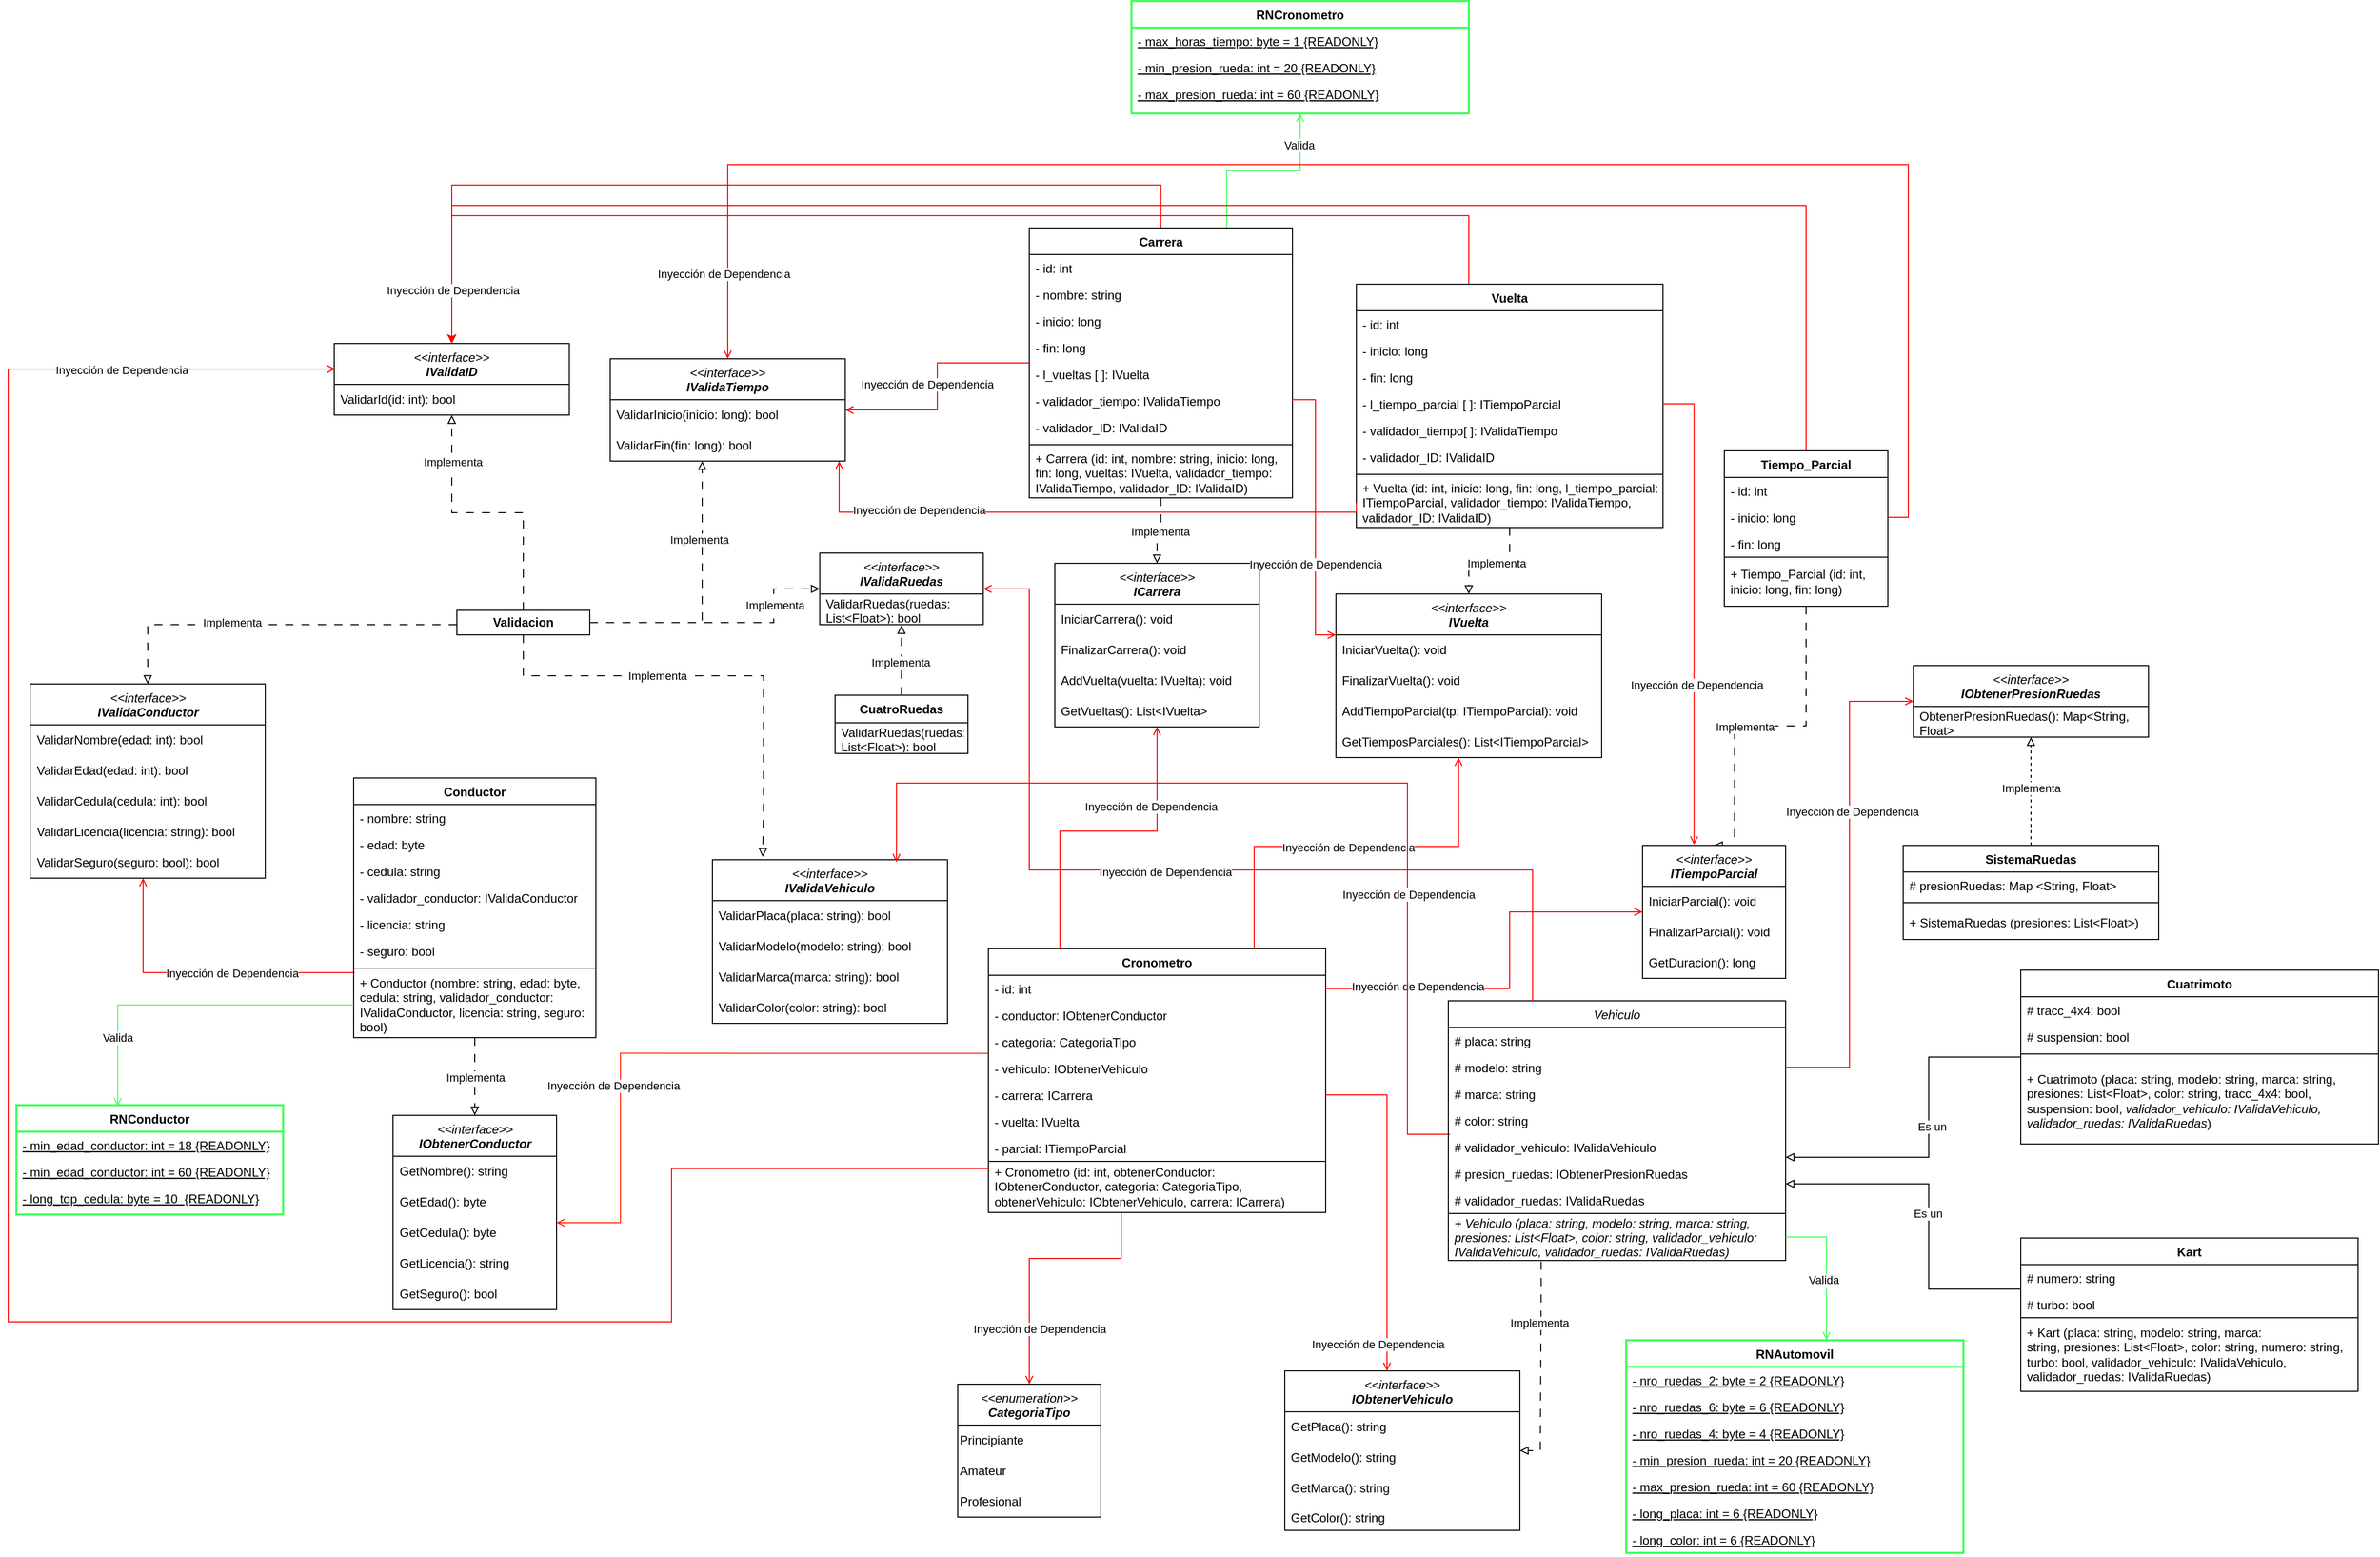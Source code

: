 <mxfile version="26.0.9">
  <diagram id="C5RBs43oDa-KdzZeNtuy" name="Page-1">
    <mxGraphModel dx="3154" dy="3225" grid="1" gridSize="10" guides="1" tooltips="1" connect="1" arrows="1" fold="1" page="1" pageScale="1" pageWidth="827" pageHeight="1169" math="0" shadow="0">
      <root>
        <mxCell id="WIyWlLk6GJQsqaUBKTNV-0" />
        <mxCell id="WIyWlLk6GJQsqaUBKTNV-1" parent="WIyWlLk6GJQsqaUBKTNV-0" />
        <mxCell id="hatl12fupfiBWz26eKPf-327" style="edgeStyle=orthogonalEdgeStyle;rounded=0;orthogonalLoop=1;jettySize=auto;html=1;endArrow=block;endFill=0;dashed=1;dashPattern=8 8;entryX=1;entryY=0.5;entryDx=0;entryDy=0;exitX=0.275;exitY=1.024;exitDx=0;exitDy=0;exitPerimeter=0;" parent="WIyWlLk6GJQsqaUBKTNV-1" source="trOyKD5YnsshiUh5B0Qp-8" target="hatl12fupfiBWz26eKPf-314" edge="1">
          <mxGeometry relative="1" as="geometry">
            <mxPoint x="-10" y="40" as="sourcePoint" />
            <Array as="points">
              <mxPoint x="1" y="40" />
              <mxPoint y="198" />
            </Array>
          </mxGeometry>
        </mxCell>
        <mxCell id="hatl12fupfiBWz26eKPf-328" value="Implementa" style="edgeLabel;html=1;align=center;verticalAlign=middle;resizable=0;points=[];" parent="hatl12fupfiBWz26eKPf-327" vertex="1" connectable="0">
          <mxGeometry x="-0.414" y="-1" relative="1" as="geometry">
            <mxPoint as="offset" />
          </mxGeometry>
        </mxCell>
        <mxCell id="Lkfl49OdRVO4uloNEOSe-106" style="edgeStyle=orthogonalEdgeStyle;rounded=0;orthogonalLoop=1;jettySize=auto;html=1;exitX=0.5;exitY=0;exitDx=0;exitDy=0;entryX=0.5;entryY=0;entryDx=0;entryDy=0;strokeColor=light-dark(#FF0000,#FFFFFF);" parent="WIyWlLk6GJQsqaUBKTNV-1" source="hatl12fupfiBWz26eKPf-253" target="Lkfl49OdRVO4uloNEOSe-34" edge="1">
          <mxGeometry relative="1" as="geometry">
            <Array as="points">
              <mxPoint x="-371" y="-1040" />
              <mxPoint x="-1065" y="-1040" />
            </Array>
          </mxGeometry>
        </mxCell>
        <mxCell id="Lkfl49OdRVO4uloNEOSe-110" style="edgeStyle=orthogonalEdgeStyle;rounded=0;orthogonalLoop=1;jettySize=auto;html=1;entryX=1;entryY=0.5;entryDx=0;entryDy=0;strokeColor=light-dark(#FF0000,#FFFFFF);endArrow=open;endFill=0;" parent="WIyWlLk6GJQsqaUBKTNV-1" source="hatl12fupfiBWz26eKPf-253" target="Lkfl49OdRVO4uloNEOSe-46" edge="1">
          <mxGeometry relative="1" as="geometry" />
        </mxCell>
        <mxCell id="Lkfl49OdRVO4uloNEOSe-111" value="Inyección de Dependencia" style="edgeLabel;html=1;align=center;verticalAlign=middle;resizable=0;points=[];" parent="Lkfl49OdRVO4uloNEOSe-110" vertex="1" connectable="0">
          <mxGeometry x="0.531" y="4" relative="1" as="geometry">
            <mxPoint x="27" y="-29" as="offset" />
          </mxGeometry>
        </mxCell>
        <mxCell id="trOyKD5YnsshiUh5B0Qp-124" style="edgeStyle=orthogonalEdgeStyle;rounded=0;orthogonalLoop=1;jettySize=auto;html=1;exitX=0.75;exitY=0;exitDx=0;exitDy=0;entryX=0.5;entryY=1;entryDx=0;entryDy=0;strokeColor=#42FF5B;endArrow=open;endFill=0;" parent="WIyWlLk6GJQsqaUBKTNV-1" source="hatl12fupfiBWz26eKPf-253" target="trOyKD5YnsshiUh5B0Qp-79" edge="1">
          <mxGeometry relative="1" as="geometry" />
        </mxCell>
        <mxCell id="trOyKD5YnsshiUh5B0Qp-125" value="Valida" style="edgeLabel;html=1;align=center;verticalAlign=middle;resizable=0;points=[];" parent="trOyKD5YnsshiUh5B0Qp-124" vertex="1" connectable="0">
          <mxGeometry x="0.587" y="1" relative="1" as="geometry">
            <mxPoint y="-7" as="offset" />
          </mxGeometry>
        </mxCell>
        <mxCell id="trOyKD5YnsshiUh5B0Qp-130" style="edgeStyle=orthogonalEdgeStyle;rounded=0;orthogonalLoop=1;jettySize=auto;html=1;entryX=0.5;entryY=0;entryDx=0;entryDy=0;endArrow=block;endFill=0;dashed=1;dashPattern=8 8;" parent="WIyWlLk6GJQsqaUBKTNV-1" source="hatl12fupfiBWz26eKPf-253" target="hatl12fupfiBWz26eKPf-306" edge="1">
          <mxGeometry relative="1" as="geometry" />
        </mxCell>
        <mxCell id="trOyKD5YnsshiUh5B0Qp-131" value="Implementa" style="edgeLabel;html=1;align=center;verticalAlign=middle;resizable=0;points=[];" parent="trOyKD5YnsshiUh5B0Qp-130" vertex="1" connectable="0">
          <mxGeometry x="-0.014" y="1" relative="1" as="geometry">
            <mxPoint as="offset" />
          </mxGeometry>
        </mxCell>
        <mxCell id="hatl12fupfiBWz26eKPf-253" value="Carrera" style="swimlane;fontStyle=1;align=center;verticalAlign=top;childLayout=stackLayout;horizontal=1;startSize=26;horizontalStack=0;resizeParent=1;resizeParentMax=0;resizeLast=0;collapsible=1;marginBottom=0;whiteSpace=wrap;html=1;" parent="WIyWlLk6GJQsqaUBKTNV-1" vertex="1">
          <mxGeometry x="-500" y="-998" width="257.5" height="264" as="geometry">
            <mxRectangle x="-482.5" y="-998" width="80" height="30" as="alternateBounds" />
          </mxGeometry>
        </mxCell>
        <mxCell id="hatl12fupfiBWz26eKPf-254" value="- id: int&lt;div&gt;&lt;br&gt;&lt;/div&gt;" style="text;strokeColor=none;fillColor=none;align=left;verticalAlign=top;spacingLeft=4;spacingRight=4;overflow=hidden;rotatable=0;points=[[0,0.5],[1,0.5]];portConstraint=eastwest;whiteSpace=wrap;html=1;" parent="hatl12fupfiBWz26eKPf-253" vertex="1">
          <mxGeometry y="26" width="257.5" height="26" as="geometry" />
        </mxCell>
        <mxCell id="hatl12fupfiBWz26eKPf-255" value="- nombre: string" style="text;strokeColor=none;fillColor=none;align=left;verticalAlign=top;spacingLeft=4;spacingRight=4;overflow=hidden;rotatable=0;points=[[0,0.5],[1,0.5]];portConstraint=eastwest;whiteSpace=wrap;html=1;" parent="hatl12fupfiBWz26eKPf-253" vertex="1">
          <mxGeometry y="52" width="257.5" height="26" as="geometry" />
        </mxCell>
        <mxCell id="Lkfl49OdRVO4uloNEOSe-101" value="- inicio: long" style="text;strokeColor=none;fillColor=none;align=left;verticalAlign=top;spacingLeft=4;spacingRight=4;overflow=hidden;rotatable=0;points=[[0,0.5],[1,0.5]];portConstraint=eastwest;whiteSpace=wrap;html=1;" parent="hatl12fupfiBWz26eKPf-253" vertex="1">
          <mxGeometry y="78" width="257.5" height="26" as="geometry" />
        </mxCell>
        <mxCell id="Lkfl49OdRVO4uloNEOSe-102" value="- fin: long" style="text;strokeColor=none;fillColor=none;align=left;verticalAlign=top;spacingLeft=4;spacingRight=4;overflow=hidden;rotatable=0;points=[[0,0.5],[1,0.5]];portConstraint=eastwest;whiteSpace=wrap;html=1;" parent="hatl12fupfiBWz26eKPf-253" vertex="1">
          <mxGeometry y="104" width="257.5" height="26" as="geometry" />
        </mxCell>
        <mxCell id="hatl12fupfiBWz26eKPf-256" value="- l_vueltas [ ]: IVuelta" style="text;strokeColor=none;fillColor=none;align=left;verticalAlign=top;spacingLeft=4;spacingRight=4;overflow=hidden;rotatable=0;points=[[0,0.5],[1,0.5]];portConstraint=eastwest;whiteSpace=wrap;html=1;" parent="hatl12fupfiBWz26eKPf-253" vertex="1">
          <mxGeometry y="130" width="257.5" height="26" as="geometry" />
        </mxCell>
        <mxCell id="trOyKD5YnsshiUh5B0Qp-127" value="- validador_tiempo: IValidaTiempo" style="text;strokeColor=none;fillColor=none;align=left;verticalAlign=top;spacingLeft=4;spacingRight=4;overflow=hidden;rotatable=0;points=[[0,0.5],[1,0.5]];portConstraint=eastwest;whiteSpace=wrap;html=1;" parent="hatl12fupfiBWz26eKPf-253" vertex="1">
          <mxGeometry y="156" width="257.5" height="26" as="geometry" />
        </mxCell>
        <mxCell id="trOyKD5YnsshiUh5B0Qp-129" value="- validador_ID: IValidaID" style="text;strokeColor=none;fillColor=none;align=left;verticalAlign=top;spacingLeft=4;spacingRight=4;overflow=hidden;rotatable=0;points=[[0,0.5],[1,0.5]];portConstraint=eastwest;whiteSpace=wrap;html=1;" parent="hatl12fupfiBWz26eKPf-253" vertex="1">
          <mxGeometry y="182" width="257.5" height="26" as="geometry" />
        </mxCell>
        <mxCell id="hatl12fupfiBWz26eKPf-257" value="" style="line;strokeWidth=1;fillColor=none;align=left;verticalAlign=middle;spacingTop=-1;spacingLeft=3;spacingRight=3;rotatable=0;labelPosition=right;points=[];portConstraint=eastwest;strokeColor=inherit;" parent="hatl12fupfiBWz26eKPf-253" vertex="1">
          <mxGeometry y="208" width="257.5" height="8" as="geometry" />
        </mxCell>
        <mxCell id="hatl12fupfiBWz26eKPf-258" value="+ Carrera (id: int, nombre: string, inicio: long, fin: long, vueltas: IVuelta, validador_tiempo: IValidaTiempo, validador_ID: IValidaID)" style="text;strokeColor=none;fillColor=none;align=left;verticalAlign=middle;spacingLeft=4;spacingRight=4;overflow=hidden;rotatable=0;points=[[0,0.5],[1,0.5]];portConstraint=eastwest;whiteSpace=wrap;html=1;" parent="hatl12fupfiBWz26eKPf-253" vertex="1">
          <mxGeometry y="216" width="257.5" height="48" as="geometry" />
        </mxCell>
        <mxCell id="hatl12fupfiBWz26eKPf-334" style="edgeStyle=orthogonalEdgeStyle;rounded=0;orthogonalLoop=1;jettySize=auto;html=1;endArrow=block;endFill=0;dashed=1;dashPattern=8 8;" parent="WIyWlLk6GJQsqaUBKTNV-1" source="hatl12fupfiBWz26eKPf-261" target="hatl12fupfiBWz26eKPf-308" edge="1">
          <mxGeometry relative="1" as="geometry">
            <mxPoint x="-64.923" y="-680.0" as="targetPoint" />
          </mxGeometry>
        </mxCell>
        <mxCell id="hatl12fupfiBWz26eKPf-335" value="Implementa" style="edgeLabel;html=1;align=center;verticalAlign=middle;resizable=0;points=[];" parent="hatl12fupfiBWz26eKPf-334" vertex="1" connectable="0">
          <mxGeometry x="-0.135" y="2" relative="1" as="geometry">
            <mxPoint as="offset" />
          </mxGeometry>
        </mxCell>
        <mxCell id="Lkfl49OdRVO4uloNEOSe-107" style="edgeStyle=orthogonalEdgeStyle;rounded=0;orthogonalLoop=1;jettySize=auto;html=1;entryX=0.5;entryY=0;entryDx=0;entryDy=0;strokeColor=light-dark(#FF0000,#FFFFFF);" parent="WIyWlLk6GJQsqaUBKTNV-1" source="hatl12fupfiBWz26eKPf-261" target="Lkfl49OdRVO4uloNEOSe-34" edge="1">
          <mxGeometry relative="1" as="geometry">
            <Array as="points">
              <mxPoint x="-70" y="-1010" />
              <mxPoint x="-1065" y="-1010" />
            </Array>
          </mxGeometry>
        </mxCell>
        <mxCell id="hatl12fupfiBWz26eKPf-261" value="Vuelta" style="swimlane;fontStyle=1;align=center;verticalAlign=top;childLayout=stackLayout;horizontal=1;startSize=26;horizontalStack=0;resizeParent=1;resizeParentMax=0;resizeLast=0;collapsible=1;marginBottom=0;whiteSpace=wrap;html=1;" parent="WIyWlLk6GJQsqaUBKTNV-1" vertex="1">
          <mxGeometry x="-180" y="-943" width="300" height="238" as="geometry">
            <mxRectangle x="-180" y="-943" width="70" height="30" as="alternateBounds" />
          </mxGeometry>
        </mxCell>
        <mxCell id="hatl12fupfiBWz26eKPf-262" value="- id: int&lt;div&gt;&lt;br&gt;&lt;/div&gt;" style="text;strokeColor=none;fillColor=none;align=left;verticalAlign=top;spacingLeft=4;spacingRight=4;overflow=hidden;rotatable=0;points=[[0,0.5],[1,0.5]];portConstraint=eastwest;whiteSpace=wrap;html=1;" parent="hatl12fupfiBWz26eKPf-261" vertex="1">
          <mxGeometry y="26" width="300" height="26" as="geometry" />
        </mxCell>
        <mxCell id="hatl12fupfiBWz26eKPf-263" value="- inicio: long" style="text;strokeColor=none;fillColor=none;align=left;verticalAlign=top;spacingLeft=4;spacingRight=4;overflow=hidden;rotatable=0;points=[[0,0.5],[1,0.5]];portConstraint=eastwest;whiteSpace=wrap;html=1;" parent="hatl12fupfiBWz26eKPf-261" vertex="1">
          <mxGeometry y="52" width="300" height="26" as="geometry" />
        </mxCell>
        <mxCell id="hatl12fupfiBWz26eKPf-264" value="- fin: long" style="text;strokeColor=none;fillColor=none;align=left;verticalAlign=top;spacingLeft=4;spacingRight=4;overflow=hidden;rotatable=0;points=[[0,0.5],[1,0.5]];portConstraint=eastwest;whiteSpace=wrap;html=1;" parent="hatl12fupfiBWz26eKPf-261" vertex="1">
          <mxGeometry y="78" width="300" height="26" as="geometry" />
        </mxCell>
        <mxCell id="hatl12fupfiBWz26eKPf-265" value="- l_tiempo_parcial [ ]: ITiempoParcial" style="text;strokeColor=none;fillColor=none;align=left;verticalAlign=top;spacingLeft=4;spacingRight=4;overflow=hidden;rotatable=0;points=[[0,0.5],[1,0.5]];portConstraint=eastwest;whiteSpace=wrap;html=1;" parent="hatl12fupfiBWz26eKPf-261" vertex="1">
          <mxGeometry y="104" width="300" height="26" as="geometry" />
        </mxCell>
        <mxCell id="trOyKD5YnsshiUh5B0Qp-132" value="- validador_tiempo[ ]: IValidaTiempo" style="text;strokeColor=none;fillColor=none;align=left;verticalAlign=top;spacingLeft=4;spacingRight=4;overflow=hidden;rotatable=0;points=[[0,0.5],[1,0.5]];portConstraint=eastwest;whiteSpace=wrap;html=1;" parent="hatl12fupfiBWz26eKPf-261" vertex="1">
          <mxGeometry y="130" width="300" height="26" as="geometry" />
        </mxCell>
        <mxCell id="trOyKD5YnsshiUh5B0Qp-133" value="- validador_ID: IValidaID" style="text;strokeColor=none;fillColor=none;align=left;verticalAlign=top;spacingLeft=4;spacingRight=4;overflow=hidden;rotatable=0;points=[[0,0.5],[1,0.5]];portConstraint=eastwest;whiteSpace=wrap;html=1;" parent="hatl12fupfiBWz26eKPf-261" vertex="1">
          <mxGeometry y="156" width="300" height="26" as="geometry" />
        </mxCell>
        <mxCell id="hatl12fupfiBWz26eKPf-266" value="" style="line;strokeWidth=1;fillColor=none;align=left;verticalAlign=middle;spacingTop=-1;spacingLeft=3;spacingRight=3;rotatable=0;labelPosition=right;points=[];portConstraint=eastwest;strokeColor=inherit;" parent="hatl12fupfiBWz26eKPf-261" vertex="1">
          <mxGeometry y="182" width="300" height="8" as="geometry" />
        </mxCell>
        <mxCell id="hatl12fupfiBWz26eKPf-267" value="+ Vuelta (id: int, inicio: long, fin: long, l_tiempo_parcial: ITiempoParcial, validador_tiempo: IValidaTiempo, validador_ID: IValidaID)" style="text;strokeColor=none;fillColor=none;align=left;verticalAlign=middle;spacingLeft=4;spacingRight=4;overflow=hidden;rotatable=0;points=[[0,0.5],[1,0.5]];portConstraint=eastwest;whiteSpace=wrap;html=1;" parent="hatl12fupfiBWz26eKPf-261" vertex="1">
          <mxGeometry y="190" width="300" height="48" as="geometry" />
        </mxCell>
        <mxCell id="hatl12fupfiBWz26eKPf-330" style="edgeStyle=orthogonalEdgeStyle;rounded=0;orthogonalLoop=1;jettySize=auto;html=1;dashed=1;dashPattern=8 8;endArrow=block;endFill=0;entryX=0.5;entryY=0;entryDx=0;entryDy=0;" parent="WIyWlLk6GJQsqaUBKTNV-1" source="hatl12fupfiBWz26eKPf-268" target="hatl12fupfiBWz26eKPf-310" edge="1">
          <mxGeometry relative="1" as="geometry">
            <mxPoint x="220.077" y="-540.0" as="targetPoint" />
            <Array as="points">
              <mxPoint x="260" y="-511" />
              <mxPoint x="190" y="-511" />
              <mxPoint x="190" y="-394" />
            </Array>
          </mxGeometry>
        </mxCell>
        <mxCell id="hatl12fupfiBWz26eKPf-336" value="Implementa" style="edgeLabel;html=1;align=center;verticalAlign=middle;resizable=0;points=[];" parent="hatl12fupfiBWz26eKPf-330" vertex="1" connectable="0">
          <mxGeometry x="0.171" relative="1" as="geometry">
            <mxPoint x="10" y="-2" as="offset" />
          </mxGeometry>
        </mxCell>
        <mxCell id="Lkfl49OdRVO4uloNEOSe-108" style="edgeStyle=orthogonalEdgeStyle;rounded=0;orthogonalLoop=1;jettySize=auto;html=1;entryX=0.5;entryY=0;entryDx=0;entryDy=0;strokeColor=light-dark(#FF0000,#FFFFFF);endArrow=open;endFill=0;" parent="WIyWlLk6GJQsqaUBKTNV-1" source="hatl12fupfiBWz26eKPf-268" target="Lkfl49OdRVO4uloNEOSe-34" edge="1">
          <mxGeometry relative="1" as="geometry">
            <Array as="points">
              <mxPoint x="260" y="-1020" />
              <mxPoint x="-1065" y="-1020" />
            </Array>
          </mxGeometry>
        </mxCell>
        <mxCell id="Lkfl49OdRVO4uloNEOSe-109" value="Inyección de Dependencia" style="edgeLabel;html=1;align=center;verticalAlign=middle;resizable=0;points=[];" parent="Lkfl49OdRVO4uloNEOSe-108" vertex="1" connectable="0">
          <mxGeometry x="0.938" y="1" relative="1" as="geometry">
            <mxPoint as="offset" />
          </mxGeometry>
        </mxCell>
        <mxCell id="hatl12fupfiBWz26eKPf-268" value="Tiempo_Parcial" style="swimlane;fontStyle=1;align=center;verticalAlign=top;childLayout=stackLayout;horizontal=1;startSize=26;horizontalStack=0;resizeParent=1;resizeParentMax=0;resizeLast=0;collapsible=1;marginBottom=0;whiteSpace=wrap;html=1;" parent="WIyWlLk6GJQsqaUBKTNV-1" vertex="1">
          <mxGeometry x="180" y="-780" width="160" height="152" as="geometry">
            <mxRectangle x="180" y="-780" width="120" height="30" as="alternateBounds" />
          </mxGeometry>
        </mxCell>
        <mxCell id="hatl12fupfiBWz26eKPf-269" value="- id: int&lt;div&gt;&lt;br&gt;&lt;/div&gt;" style="text;strokeColor=none;fillColor=none;align=left;verticalAlign=top;spacingLeft=4;spacingRight=4;overflow=hidden;rotatable=0;points=[[0,0.5],[1,0.5]];portConstraint=eastwest;whiteSpace=wrap;html=1;" parent="hatl12fupfiBWz26eKPf-268" vertex="1">
          <mxGeometry y="26" width="160" height="26" as="geometry" />
        </mxCell>
        <mxCell id="hatl12fupfiBWz26eKPf-270" value="- inicio: long" style="text;strokeColor=none;fillColor=none;align=left;verticalAlign=top;spacingLeft=4;spacingRight=4;overflow=hidden;rotatable=0;points=[[0,0.5],[1,0.5]];portConstraint=eastwest;whiteSpace=wrap;html=1;" parent="hatl12fupfiBWz26eKPf-268" vertex="1">
          <mxGeometry y="52" width="160" height="26" as="geometry" />
        </mxCell>
        <mxCell id="hatl12fupfiBWz26eKPf-271" value="- fin: long" style="text;strokeColor=none;fillColor=none;align=left;verticalAlign=top;spacingLeft=4;spacingRight=4;overflow=hidden;rotatable=0;points=[[0,0.5],[1,0.5]];portConstraint=eastwest;whiteSpace=wrap;html=1;" parent="hatl12fupfiBWz26eKPf-268" vertex="1">
          <mxGeometry y="78" width="160" height="26" as="geometry" />
        </mxCell>
        <mxCell id="hatl12fupfiBWz26eKPf-273" value="+ Tiempo_Parcial (id: int, inicio: long, fin: long)" style="text;strokeColor=default;fillColor=none;align=left;verticalAlign=middle;spacingLeft=4;spacingRight=4;overflow=hidden;rotatable=0;points=[[0,0.5],[1,0.5]];portConstraint=eastwest;whiteSpace=wrap;html=1;" parent="hatl12fupfiBWz26eKPf-268" vertex="1">
          <mxGeometry y="104" width="160" height="48" as="geometry" />
        </mxCell>
        <mxCell id="hatl12fupfiBWz26eKPf-274" value="Cronometro" style="swimlane;fontStyle=1;align=center;verticalAlign=top;childLayout=stackLayout;horizontal=1;startSize=26;horizontalStack=0;resizeParent=1;resizeLast=0;collapsible=1;marginBottom=0;rounded=0;shadow=0;strokeWidth=1;" parent="WIyWlLk6GJQsqaUBKTNV-1" vertex="1">
          <mxGeometry x="-540" y="-293" width="330" height="258" as="geometry">
            <mxRectangle x="-540" y="-293" width="160" height="26" as="alternateBounds" />
          </mxGeometry>
        </mxCell>
        <mxCell id="hatl12fupfiBWz26eKPf-275" value="- id: int    " style="text;align=left;verticalAlign=top;spacingLeft=4;spacingRight=4;overflow=hidden;rotatable=0;points=[[0,0.5],[1,0.5]];portConstraint=eastwest;" parent="hatl12fupfiBWz26eKPf-274" vertex="1">
          <mxGeometry y="26" width="330" height="26" as="geometry" />
        </mxCell>
        <mxCell id="hatl12fupfiBWz26eKPf-277" value="- conductor: IObtenerConductor" style="text;align=left;verticalAlign=top;spacingLeft=4;spacingRight=4;overflow=hidden;rotatable=0;points=[[0,0.5],[1,0.5]];portConstraint=eastwest;rounded=0;shadow=0;html=0;" parent="hatl12fupfiBWz26eKPf-274" vertex="1">
          <mxGeometry y="52" width="330" height="26" as="geometry" />
        </mxCell>
        <mxCell id="hatl12fupfiBWz26eKPf-278" value="- categoria: CategoriaTipo" style="text;align=left;verticalAlign=top;spacingLeft=4;spacingRight=4;overflow=hidden;rotatable=0;points=[[0,0.5],[1,0.5]];portConstraint=eastwest;" parent="hatl12fupfiBWz26eKPf-274" vertex="1">
          <mxGeometry y="78" width="330" height="26" as="geometry" />
        </mxCell>
        <mxCell id="hatl12fupfiBWz26eKPf-279" value="- vehiculo: IObtenerVehiculo" style="text;align=left;verticalAlign=top;spacingLeft=4;spacingRight=4;overflow=hidden;rotatable=0;points=[[0,0.5],[1,0.5]];portConstraint=eastwest;" parent="hatl12fupfiBWz26eKPf-274" vertex="1">
          <mxGeometry y="104" width="330" height="26" as="geometry" />
        </mxCell>
        <mxCell id="hatl12fupfiBWz26eKPf-280" value="- carrera: ICarrera" style="text;align=left;verticalAlign=top;spacingLeft=4;spacingRight=4;overflow=hidden;rotatable=0;points=[[0,0.5],[1,0.5]];portConstraint=eastwest;" parent="hatl12fupfiBWz26eKPf-274" vertex="1">
          <mxGeometry y="130" width="330" height="26" as="geometry" />
        </mxCell>
        <mxCell id="Lkfl49OdRVO4uloNEOSe-80" value="- vuelta: IVuelta" style="text;align=left;verticalAlign=top;spacingLeft=4;spacingRight=4;overflow=hidden;rotatable=0;points=[[0,0.5],[1,0.5]];portConstraint=eastwest;" parent="hatl12fupfiBWz26eKPf-274" vertex="1">
          <mxGeometry y="156" width="330" height="26" as="geometry" />
        </mxCell>
        <mxCell id="Lkfl49OdRVO4uloNEOSe-90" value="- parcial: ITiempoParcial" style="text;align=left;verticalAlign=top;spacingLeft=4;spacingRight=4;overflow=hidden;rotatable=0;points=[[0,0.5],[1,0.5]];portConstraint=eastwest;" parent="hatl12fupfiBWz26eKPf-274" vertex="1">
          <mxGeometry y="182" width="330" height="26" as="geometry" />
        </mxCell>
        <mxCell id="hatl12fupfiBWz26eKPf-281" value="+ Cronometro (id: int, obtenerConductor: IObtenerConductor, categoria: CategoriaTipo, obtenerVehiculo: IObtenerVehiculo, carrera: ICarrera)" style="text;align=left;verticalAlign=middle;spacingLeft=4;spacingRight=4;overflow=hidden;rotatable=0;points=[[0,0.5],[1,0.5]];portConstraint=eastwest;strokeColor=default;fontStyle=0;whiteSpace=wrap;" parent="hatl12fupfiBWz26eKPf-274" vertex="1">
          <mxGeometry y="208" width="330" height="50" as="geometry" />
        </mxCell>
        <mxCell id="hatl12fupfiBWz26eKPf-306" value="&lt;i&gt;&amp;lt;&amp;lt;interface&amp;gt;&amp;gt;&lt;br&gt;&lt;b&gt;ICarrera&lt;/b&gt;&lt;/i&gt;" style="swimlane;fontStyle=0;align=center;verticalAlign=top;childLayout=stackLayout;horizontal=1;startSize=40;horizontalStack=0;resizeParent=1;resizeParentMax=0;resizeLast=0;collapsible=0;marginBottom=0;html=1;whiteSpace=wrap;" parent="WIyWlLk6GJQsqaUBKTNV-1" vertex="1">
          <mxGeometry x="-475" y="-670" width="200" height="160" as="geometry" />
        </mxCell>
        <mxCell id="Lkfl49OdRVO4uloNEOSe-81" value="IniciarCarrera(): void" style="text;html=1;strokeColor=none;fillColor=none;align=left;verticalAlign=middle;spacingLeft=4;spacingRight=4;overflow=hidden;rotatable=0;points=[[0,0.5],[1,0.5]];portConstraint=eastwest;whiteSpace=wrap;" parent="hatl12fupfiBWz26eKPf-306" vertex="1">
          <mxGeometry y="40" width="200" height="30" as="geometry" />
        </mxCell>
        <mxCell id="Lkfl49OdRVO4uloNEOSe-82" value="FinalizarCarrera(): void" style="text;html=1;strokeColor=none;fillColor=none;align=left;verticalAlign=middle;spacingLeft=4;spacingRight=4;overflow=hidden;rotatable=0;points=[[0,0.5],[1,0.5]];portConstraint=eastwest;whiteSpace=wrap;" parent="hatl12fupfiBWz26eKPf-306" vertex="1">
          <mxGeometry y="70" width="200" height="30" as="geometry" />
        </mxCell>
        <mxCell id="Lkfl49OdRVO4uloNEOSe-44" value="AddVuelta(vuelta: IVuelta): void" style="text;html=1;strokeColor=none;fillColor=none;align=left;verticalAlign=middle;spacingLeft=4;spacingRight=4;overflow=hidden;rotatable=0;points=[[0,0.5],[1,0.5]];portConstraint=eastwest;whiteSpace=wrap;" parent="hatl12fupfiBWz26eKPf-306" vertex="1">
          <mxGeometry y="100" width="200" height="30" as="geometry" />
        </mxCell>
        <mxCell id="Lkfl49OdRVO4uloNEOSe-1" value="GetVueltas(): List&amp;lt;IVuelta&amp;gt;" style="text;html=1;strokeColor=none;fillColor=none;align=left;verticalAlign=middle;spacingLeft=4;spacingRight=4;overflow=hidden;rotatable=0;points=[[0,0.5],[1,0.5]];portConstraint=eastwest;whiteSpace=wrap;" parent="hatl12fupfiBWz26eKPf-306" vertex="1">
          <mxGeometry y="130" width="200" height="30" as="geometry" />
        </mxCell>
        <mxCell id="hatl12fupfiBWz26eKPf-308" value="&lt;i&gt;&amp;lt;&amp;lt;interface&amp;gt;&amp;gt;&lt;br&gt;&lt;b&gt;IVuelta&lt;/b&gt;&lt;/i&gt;" style="swimlane;fontStyle=0;align=center;verticalAlign=top;childLayout=stackLayout;horizontal=1;startSize=40;horizontalStack=0;resizeParent=1;resizeParentMax=0;resizeLast=0;collapsible=0;marginBottom=0;html=1;whiteSpace=wrap;" parent="WIyWlLk6GJQsqaUBKTNV-1" vertex="1">
          <mxGeometry x="-200" y="-640" width="260" height="160" as="geometry" />
        </mxCell>
        <mxCell id="Lkfl49OdRVO4uloNEOSe-83" value="IniciarVuelta(): void" style="text;html=1;strokeColor=none;fillColor=none;align=left;verticalAlign=middle;spacingLeft=4;spacingRight=4;overflow=hidden;rotatable=0;points=[[0,0.5],[1,0.5]];portConstraint=eastwest;whiteSpace=wrap;" parent="hatl12fupfiBWz26eKPf-308" vertex="1">
          <mxGeometry y="40" width="260" height="30" as="geometry" />
        </mxCell>
        <mxCell id="Lkfl49OdRVO4uloNEOSe-84" value="FinalizarVuelta(): void" style="text;html=1;strokeColor=none;fillColor=none;align=left;verticalAlign=middle;spacingLeft=4;spacingRight=4;overflow=hidden;rotatable=0;points=[[0,0.5],[1,0.5]];portConstraint=eastwest;whiteSpace=wrap;" parent="hatl12fupfiBWz26eKPf-308" vertex="1">
          <mxGeometry y="70" width="260" height="30" as="geometry" />
        </mxCell>
        <mxCell id="hatl12fupfiBWz26eKPf-309" value="AddTiempoParcial(tp: ITiempoParcial): void&amp;nbsp;" style="text;html=1;strokeColor=none;fillColor=none;align=left;verticalAlign=middle;spacingLeft=4;spacingRight=4;overflow=hidden;rotatable=0;points=[[0,0.5],[1,0.5]];portConstraint=eastwest;whiteSpace=wrap;" parent="hatl12fupfiBWz26eKPf-308" vertex="1">
          <mxGeometry y="100" width="260" height="30" as="geometry" />
        </mxCell>
        <mxCell id="Lkfl49OdRVO4uloNEOSe-4" value="GetTiemposParciales(): List&amp;lt;ITiempoParcial&amp;gt;" style="text;html=1;strokeColor=none;fillColor=none;align=left;verticalAlign=middle;spacingLeft=4;spacingRight=4;overflow=hidden;rotatable=0;points=[[0,0.5],[1,0.5]];portConstraint=eastwest;whiteSpace=wrap;" parent="hatl12fupfiBWz26eKPf-308" vertex="1">
          <mxGeometry y="130" width="260" height="30" as="geometry" />
        </mxCell>
        <mxCell id="hatl12fupfiBWz26eKPf-310" value="&lt;i&gt;&amp;lt;&amp;lt;interface&amp;gt;&amp;gt;&lt;br&gt;&lt;b&gt;ITiempoParcial&lt;/b&gt;&lt;/i&gt;" style="swimlane;fontStyle=0;align=center;verticalAlign=top;childLayout=stackLayout;horizontal=1;startSize=40;horizontalStack=0;resizeParent=1;resizeParentMax=0;resizeLast=0;collapsible=0;marginBottom=0;html=1;whiteSpace=wrap;" parent="WIyWlLk6GJQsqaUBKTNV-1" vertex="1">
          <mxGeometry x="100" y="-394" width="140" height="130" as="geometry" />
        </mxCell>
        <mxCell id="Lkfl49OdRVO4uloNEOSe-87" value="IniciarParcial(): void" style="text;html=1;strokeColor=none;fillColor=none;align=left;verticalAlign=middle;spacingLeft=4;spacingRight=4;overflow=hidden;rotatable=0;points=[[0,0.5],[1,0.5]];portConstraint=eastwest;whiteSpace=wrap;" parent="hatl12fupfiBWz26eKPf-310" vertex="1">
          <mxGeometry y="40" width="140" height="30" as="geometry" />
        </mxCell>
        <mxCell id="Lkfl49OdRVO4uloNEOSe-88" value="FinalizarParcial(): void" style="text;html=1;strokeColor=none;fillColor=none;align=left;verticalAlign=middle;spacingLeft=4;spacingRight=4;overflow=hidden;rotatable=0;points=[[0,0.5],[1,0.5]];portConstraint=eastwest;whiteSpace=wrap;" parent="hatl12fupfiBWz26eKPf-310" vertex="1">
          <mxGeometry y="70" width="140" height="30" as="geometry" />
        </mxCell>
        <mxCell id="hatl12fupfiBWz26eKPf-311" value="GetDuracion(): long" style="text;html=1;strokeColor=none;fillColor=none;align=left;verticalAlign=middle;spacingLeft=4;spacingRight=4;overflow=hidden;rotatable=0;points=[[0,0.5],[1,0.5]];portConstraint=eastwest;whiteSpace=wrap;" parent="hatl12fupfiBWz26eKPf-310" vertex="1">
          <mxGeometry y="100" width="140" height="30" as="geometry" />
        </mxCell>
        <mxCell id="hatl12fupfiBWz26eKPf-314" value="&lt;i&gt;&amp;lt;&amp;lt;interface&amp;gt;&amp;gt;&lt;br&gt;&lt;b&gt;IObtenerVehiculo&lt;/b&gt;&lt;/i&gt;" style="swimlane;fontStyle=0;align=center;verticalAlign=top;childLayout=stackLayout;horizontal=1;startSize=40;horizontalStack=0;resizeParent=1;resizeParentMax=0;resizeLast=0;collapsible=0;marginBottom=0;html=1;whiteSpace=wrap;" parent="WIyWlLk6GJQsqaUBKTNV-1" vertex="1">
          <mxGeometry x="-250" y="120" width="230" height="156" as="geometry" />
        </mxCell>
        <mxCell id="hatl12fupfiBWz26eKPf-315" value="GetPlaca(): string" style="text;html=1;strokeColor=none;fillColor=none;align=left;verticalAlign=middle;spacingLeft=4;spacingRight=4;overflow=hidden;rotatable=0;points=[[0,0.5],[1,0.5]];portConstraint=eastwest;whiteSpace=wrap;" parent="hatl12fupfiBWz26eKPf-314" vertex="1">
          <mxGeometry y="40" width="230" height="30" as="geometry" />
        </mxCell>
        <mxCell id="Lkfl49OdRVO4uloNEOSe-56" value="GetModelo(): string" style="text;html=1;strokeColor=none;fillColor=none;align=left;verticalAlign=middle;spacingLeft=4;spacingRight=4;overflow=hidden;rotatable=0;points=[[0,0.5],[1,0.5]];portConstraint=eastwest;whiteSpace=wrap;" parent="hatl12fupfiBWz26eKPf-314" vertex="1">
          <mxGeometry y="70" width="230" height="30" as="geometry" />
        </mxCell>
        <mxCell id="Lkfl49OdRVO4uloNEOSe-55" value="GetMarca(): string" style="text;html=1;strokeColor=none;fillColor=none;align=left;verticalAlign=middle;spacingLeft=4;spacingRight=4;overflow=hidden;rotatable=0;points=[[0,0.5],[1,0.5]];portConstraint=eastwest;whiteSpace=wrap;" parent="hatl12fupfiBWz26eKPf-314" vertex="1">
          <mxGeometry y="100" width="230" height="30" as="geometry" />
        </mxCell>
        <mxCell id="Lkfl49OdRVO4uloNEOSe-62" value="GetColor(): string" style="text;align=left;verticalAlign=top;spacingLeft=4;spacingRight=4;overflow=hidden;rotatable=0;points=[[0,0.5],[1,0.5]];portConstraint=eastwest;strokeColor=none;" parent="hatl12fupfiBWz26eKPf-314" vertex="1">
          <mxGeometry y="130" width="230" height="26" as="geometry" />
        </mxCell>
        <mxCell id="hatl12fupfiBWz26eKPf-316" value="&lt;i&gt;&amp;lt;&amp;lt;enumeration&amp;gt;&amp;gt;&lt;br&gt;&lt;b&gt;CategoriaTipo&lt;/b&gt;&lt;/i&gt;" style="swimlane;fontStyle=0;align=center;verticalAlign=top;childLayout=stackLayout;horizontal=1;startSize=40;horizontalStack=0;resizeParent=1;resizeParentMax=0;resizeLast=0;collapsible=0;marginBottom=0;html=1;whiteSpace=wrap;" parent="WIyWlLk6GJQsqaUBKTNV-1" vertex="1">
          <mxGeometry x="-570" y="133" width="140" height="130" as="geometry" />
        </mxCell>
        <mxCell id="hatl12fupfiBWz26eKPf-321" value="Principiante" style="text;html=1;align=left;verticalAlign=middle;resizable=0;points=[];autosize=1;strokeColor=none;fillColor=none;" parent="hatl12fupfiBWz26eKPf-316" vertex="1">
          <mxGeometry y="40" width="140" height="30" as="geometry" />
        </mxCell>
        <mxCell id="hatl12fupfiBWz26eKPf-322" value="Amateur" style="text;html=1;align=left;verticalAlign=middle;resizable=0;points=[];autosize=1;strokeColor=none;fillColor=none;" parent="hatl12fupfiBWz26eKPf-316" vertex="1">
          <mxGeometry y="70" width="140" height="30" as="geometry" />
        </mxCell>
        <mxCell id="hatl12fupfiBWz26eKPf-323" value="Profesional" style="text;html=1;align=left;verticalAlign=middle;resizable=0;points=[];autosize=1;strokeColor=none;fillColor=none;" parent="hatl12fupfiBWz26eKPf-316" vertex="1">
          <mxGeometry y="100" width="140" height="30" as="geometry" />
        </mxCell>
        <mxCell id="hatl12fupfiBWz26eKPf-331" style="edgeStyle=orthogonalEdgeStyle;rounded=0;orthogonalLoop=1;jettySize=auto;html=1;endArrow=open;endFill=0;strokeColor=#FF0000;" parent="WIyWlLk6GJQsqaUBKTNV-1" source="hatl12fupfiBWz26eKPf-281" target="hatl12fupfiBWz26eKPf-316" edge="1">
          <mxGeometry relative="1" as="geometry">
            <Array as="points">
              <mxPoint x="-410" y="10" />
              <mxPoint x="-500" y="10" />
            </Array>
            <mxPoint x="-410" y="50" as="sourcePoint" />
          </mxGeometry>
        </mxCell>
        <mxCell id="hatl12fupfiBWz26eKPf-332" value="Inyección de Dependencia" style="edgeLabel;html=1;align=center;verticalAlign=middle;resizable=0;points=[];" parent="hatl12fupfiBWz26eKPf-331" vertex="1" connectable="0">
          <mxGeometry x="0.36" relative="1" as="geometry">
            <mxPoint x="10" y="28" as="offset" />
          </mxGeometry>
        </mxCell>
        <mxCell id="hatl12fupfiBWz26eKPf-337" style="edgeStyle=orthogonalEdgeStyle;rounded=0;orthogonalLoop=1;jettySize=auto;html=1;endArrow=open;endFill=0;strokeColor=light-dark(#FF0000,#FFFFFF);" parent="WIyWlLk6GJQsqaUBKTNV-1" target="hatl12fupfiBWz26eKPf-306" edge="1">
          <mxGeometry relative="1" as="geometry">
            <mxPoint x="-470" y="-292" as="sourcePoint" />
            <Array as="points">
              <mxPoint x="-470" y="-292" />
              <mxPoint x="-470" y="-408" />
              <mxPoint x="-375" y="-408" />
            </Array>
          </mxGeometry>
        </mxCell>
        <mxCell id="Lkfl49OdRVO4uloNEOSe-92" value="Inyección de Dependencia" style="edgeLabel;html=1;align=center;verticalAlign=middle;resizable=0;points=[];" parent="hatl12fupfiBWz26eKPf-337" vertex="1" connectable="0">
          <mxGeometry x="0.015" y="1" relative="1" as="geometry">
            <mxPoint x="46" y="-23" as="offset" />
          </mxGeometry>
        </mxCell>
        <mxCell id="hatl12fupfiBWz26eKPf-338" style="edgeStyle=orthogonalEdgeStyle;rounded=0;orthogonalLoop=1;jettySize=auto;html=1;endArrow=open;endFill=0;strokeColor=light-dark(#FF0000,#FFFFFF);" parent="WIyWlLk6GJQsqaUBKTNV-1" source="hatl12fupfiBWz26eKPf-274" target="hatl12fupfiBWz26eKPf-308" edge="1">
          <mxGeometry relative="1" as="geometry">
            <mxPoint x="-310" y="-290" as="sourcePoint" />
            <Array as="points">
              <mxPoint x="-280" y="-393" />
              <mxPoint x="-80" y="-393" />
            </Array>
          </mxGeometry>
        </mxCell>
        <mxCell id="Lkfl49OdRVO4uloNEOSe-93" value="Inyección de Dependencia" style="edgeLabel;html=1;align=center;verticalAlign=middle;resizable=0;points=[];" parent="hatl12fupfiBWz26eKPf-338" vertex="1" connectable="0">
          <mxGeometry x="-0.011" y="-1" relative="1" as="geometry">
            <mxPoint as="offset" />
          </mxGeometry>
        </mxCell>
        <mxCell id="Lkfl49OdRVO4uloNEOSe-39" style="edgeStyle=orthogonalEdgeStyle;rounded=0;orthogonalLoop=1;jettySize=auto;html=1;dashed=1;dashPattern=8 8;endArrow=block;endFill=0;" parent="WIyWlLk6GJQsqaUBKTNV-1" source="Lkfl49OdRVO4uloNEOSe-26" target="Lkfl49OdRVO4uloNEOSe-34" edge="1">
          <mxGeometry relative="1" as="geometry" />
        </mxCell>
        <mxCell id="mQ9G40i_1Px9WaJOaRnx-9" value="Implementa" style="edgeLabel;html=1;align=center;verticalAlign=middle;resizable=0;points=[];" parent="Lkfl49OdRVO4uloNEOSe-39" vertex="1" connectable="0">
          <mxGeometry x="0.648" y="-1" relative="1" as="geometry">
            <mxPoint as="offset" />
          </mxGeometry>
        </mxCell>
        <mxCell id="Lkfl49OdRVO4uloNEOSe-49" style="edgeStyle=orthogonalEdgeStyle;rounded=0;orthogonalLoop=1;jettySize=auto;html=1;endArrow=block;endFill=0;dashed=1;dashPattern=8 8;" parent="WIyWlLk6GJQsqaUBKTNV-1" source="Lkfl49OdRVO4uloNEOSe-26" target="Lkfl49OdRVO4uloNEOSe-46" edge="1">
          <mxGeometry relative="1" as="geometry">
            <Array as="points">
              <mxPoint x="-820" y="-612" />
            </Array>
          </mxGeometry>
        </mxCell>
        <mxCell id="mQ9G40i_1Px9WaJOaRnx-11" value="Implementa" style="edgeLabel;html=1;align=center;verticalAlign=middle;resizable=0;points=[];" parent="Lkfl49OdRVO4uloNEOSe-49" vertex="1" connectable="0">
          <mxGeometry x="0.425" y="3" relative="1" as="geometry">
            <mxPoint as="offset" />
          </mxGeometry>
        </mxCell>
        <mxCell id="trOyKD5YnsshiUh5B0Qp-16" style="edgeStyle=orthogonalEdgeStyle;rounded=0;orthogonalLoop=1;jettySize=auto;html=1;entryX=0;entryY=0.5;entryDx=0;entryDy=0;endArrow=block;endFill=0;dashed=1;dashPattern=8 8;" parent="WIyWlLk6GJQsqaUBKTNV-1" source="Lkfl49OdRVO4uloNEOSe-26" target="trOyKD5YnsshiUh5B0Qp-10" edge="1">
          <mxGeometry relative="1" as="geometry">
            <mxPoint x="-740" y="-680" as="targetPoint" />
            <Array as="points">
              <mxPoint x="-750" y="-612" />
              <mxPoint x="-750" y="-645" />
            </Array>
          </mxGeometry>
        </mxCell>
        <mxCell id="trOyKD5YnsshiUh5B0Qp-17" value="Implementa" style="edgeLabel;html=1;align=center;verticalAlign=middle;resizable=0;points=[];" parent="trOyKD5YnsshiUh5B0Qp-16" vertex="1" connectable="0">
          <mxGeometry x="0.531" y="-1" relative="1" as="geometry">
            <mxPoint as="offset" />
          </mxGeometry>
        </mxCell>
        <mxCell id="Lkfl49OdRVO4uloNEOSe-26" value="&lt;b&gt;Validacion&lt;/b&gt;" style="rounded=0;whiteSpace=wrap;html=1;" parent="WIyWlLk6GJQsqaUBKTNV-1" vertex="1">
          <mxGeometry x="-1060" y="-624" width="130" height="24" as="geometry" />
        </mxCell>
        <mxCell id="Lkfl49OdRVO4uloNEOSe-34" value="&lt;i&gt;&amp;lt;&amp;lt;interface&amp;gt;&amp;gt;&lt;br&gt;&lt;b&gt;IValidaID&lt;/b&gt;&lt;/i&gt;" style="swimlane;fontStyle=0;align=center;verticalAlign=top;childLayout=stackLayout;horizontal=1;startSize=40;horizontalStack=0;resizeParent=1;resizeParentMax=0;resizeLast=0;collapsible=0;marginBottom=0;html=1;whiteSpace=wrap;" parent="WIyWlLk6GJQsqaUBKTNV-1" vertex="1">
          <mxGeometry x="-1180" y="-885" width="230" height="70" as="geometry" />
        </mxCell>
        <mxCell id="Lkfl49OdRVO4uloNEOSe-35" value="ValidarId(id: int): bool&amp;nbsp;" style="text;html=1;strokeColor=none;fillColor=none;align=left;verticalAlign=middle;spacingLeft=4;spacingRight=4;overflow=hidden;rotatable=0;points=[[0,0.5],[1,0.5]];portConstraint=eastwest;whiteSpace=wrap;" parent="Lkfl49OdRVO4uloNEOSe-34" vertex="1">
          <mxGeometry y="40" width="230" height="30" as="geometry" />
        </mxCell>
        <mxCell id="Lkfl49OdRVO4uloNEOSe-46" value="&lt;i&gt;&amp;lt;&amp;lt;interface&amp;gt;&amp;gt;&lt;br&gt;&lt;b&gt;IValidaTiempo&lt;/b&gt;&lt;/i&gt;" style="swimlane;fontStyle=0;align=center;verticalAlign=top;childLayout=stackLayout;horizontal=1;startSize=40;horizontalStack=0;resizeParent=1;resizeParentMax=0;resizeLast=0;collapsible=0;marginBottom=0;html=1;whiteSpace=wrap;" parent="WIyWlLk6GJQsqaUBKTNV-1" vertex="1">
          <mxGeometry x="-910" y="-870" width="230" height="100" as="geometry" />
        </mxCell>
        <mxCell id="Lkfl49OdRVO4uloNEOSe-47" value="ValidarInicio(inicio: long): bool&amp;nbsp;" style="text;html=1;strokeColor=none;fillColor=none;align=left;verticalAlign=middle;spacingLeft=4;spacingRight=4;overflow=hidden;rotatable=0;points=[[0,0.5],[1,0.5]];portConstraint=eastwest;whiteSpace=wrap;" parent="Lkfl49OdRVO4uloNEOSe-46" vertex="1">
          <mxGeometry y="40" width="230" height="30" as="geometry" />
        </mxCell>
        <mxCell id="Lkfl49OdRVO4uloNEOSe-48" value="ValidarFin(fin: long): bool" style="text;html=1;strokeColor=none;fillColor=none;align=left;verticalAlign=middle;spacingLeft=4;spacingRight=4;overflow=hidden;rotatable=0;points=[[0,0.5],[1,0.5]];portConstraint=eastwest;whiteSpace=wrap;" parent="Lkfl49OdRVO4uloNEOSe-46" vertex="1">
          <mxGeometry y="70" width="230" height="30" as="geometry" />
        </mxCell>
        <mxCell id="Lkfl49OdRVO4uloNEOSe-63" value="&lt;i&gt;&amp;lt;&amp;lt;interface&amp;gt;&amp;gt;&lt;br&gt;&lt;b&gt;IValidaVehiculo&lt;/b&gt;&lt;/i&gt;" style="swimlane;fontStyle=0;align=center;verticalAlign=top;childLayout=stackLayout;horizontal=1;startSize=40;horizontalStack=0;resizeParent=1;resizeParentMax=0;resizeLast=0;collapsible=0;marginBottom=0;html=1;whiteSpace=wrap;" parent="WIyWlLk6GJQsqaUBKTNV-1" vertex="1">
          <mxGeometry x="-810" y="-380" width="230" height="160" as="geometry" />
        </mxCell>
        <mxCell id="Lkfl49OdRVO4uloNEOSe-64" value="ValidarPlaca(placa: string): bool&amp;nbsp;" style="text;html=1;strokeColor=none;fillColor=none;align=left;verticalAlign=middle;spacingLeft=4;spacingRight=4;overflow=hidden;rotatable=0;points=[[0,0.5],[1,0.5]];portConstraint=eastwest;whiteSpace=wrap;" parent="Lkfl49OdRVO4uloNEOSe-63" vertex="1">
          <mxGeometry y="40" width="230" height="30" as="geometry" />
        </mxCell>
        <mxCell id="Lkfl49OdRVO4uloNEOSe-65" value="ValidarModelo(modelo: string): bool" style="text;html=1;strokeColor=none;fillColor=none;align=left;verticalAlign=middle;spacingLeft=4;spacingRight=4;overflow=hidden;rotatable=0;points=[[0,0.5],[1,0.5]];portConstraint=eastwest;whiteSpace=wrap;" parent="Lkfl49OdRVO4uloNEOSe-63" vertex="1">
          <mxGeometry y="70" width="230" height="30" as="geometry" />
        </mxCell>
        <mxCell id="Lkfl49OdRVO4uloNEOSe-66" value="ValidarMarca(marca: string): bool" style="text;html=1;strokeColor=none;fillColor=none;align=left;verticalAlign=middle;spacingLeft=4;spacingRight=4;overflow=hidden;rotatable=0;points=[[0,0.5],[1,0.5]];portConstraint=eastwest;whiteSpace=wrap;" parent="Lkfl49OdRVO4uloNEOSe-63" vertex="1">
          <mxGeometry y="100" width="230" height="30" as="geometry" />
        </mxCell>
        <mxCell id="wPfZ8FWr5kri9b_Aeq8K-0" value="ValidarColor(color: string): bool" style="text;html=1;strokeColor=none;fillColor=none;align=left;verticalAlign=middle;spacingLeft=4;spacingRight=4;overflow=hidden;rotatable=0;points=[[0,0.5],[1,0.5]];portConstraint=eastwest;whiteSpace=wrap;" parent="Lkfl49OdRVO4uloNEOSe-63" vertex="1">
          <mxGeometry y="130" width="230" height="30" as="geometry" />
        </mxCell>
        <mxCell id="Lkfl49OdRVO4uloNEOSe-72" style="edgeStyle=orthogonalEdgeStyle;rounded=0;orthogonalLoop=1;jettySize=auto;html=1;dashed=1;dashPattern=8 8;exitX=0.5;exitY=1;exitDx=0;exitDy=0;endArrow=block;endFill=0;entryX=0.214;entryY=-0.018;entryDx=0;entryDy=0;entryPerimeter=0;" parent="WIyWlLk6GJQsqaUBKTNV-1" source="Lkfl49OdRVO4uloNEOSe-26" target="Lkfl49OdRVO4uloNEOSe-63" edge="1">
          <mxGeometry relative="1" as="geometry">
            <mxPoint x="-1080" y="-540" as="sourcePoint" />
            <mxPoint x="-760" y="-432" as="targetPoint" />
            <Array as="points">
              <mxPoint x="-995" y="-560" />
              <mxPoint x="-760" y="-560" />
              <mxPoint x="-760" y="-432" />
            </Array>
          </mxGeometry>
        </mxCell>
        <mxCell id="mQ9G40i_1Px9WaJOaRnx-13" value="Implementa" style="edgeLabel;html=1;align=center;verticalAlign=middle;resizable=0;points=[];" parent="Lkfl49OdRVO4uloNEOSe-72" vertex="1" connectable="0">
          <mxGeometry x="0.021" relative="1" as="geometry">
            <mxPoint x="-60" as="offset" />
          </mxGeometry>
        </mxCell>
        <mxCell id="hatl12fupfiBWz26eKPf-340" style="edgeStyle=orthogonalEdgeStyle;rounded=0;orthogonalLoop=1;jettySize=auto;html=1;endArrow=open;endFill=0;exitX=1;exitY=0.5;exitDx=0;exitDy=0;strokeColor=light-dark(#FF0000,#FFFFFF);" parent="WIyWlLk6GJQsqaUBKTNV-1" source="hatl12fupfiBWz26eKPf-275" target="hatl12fupfiBWz26eKPf-310" edge="1">
          <mxGeometry relative="1" as="geometry">
            <Array as="points">
              <mxPoint x="-30" y="-254" />
              <mxPoint x="-30" y="-329" />
            </Array>
          </mxGeometry>
        </mxCell>
        <mxCell id="Lkfl49OdRVO4uloNEOSe-94" value="Inyección de Dependencia" style="edgeLabel;html=1;align=center;verticalAlign=middle;resizable=0;points=[];" parent="hatl12fupfiBWz26eKPf-340" vertex="1" connectable="0">
          <mxGeometry x="-0.534" y="2" relative="1" as="geometry">
            <mxPoint as="offset" />
          </mxGeometry>
        </mxCell>
        <mxCell id="hatl12fupfiBWz26eKPf-339" style="edgeStyle=orthogonalEdgeStyle;rounded=0;orthogonalLoop=1;jettySize=auto;html=1;endArrow=open;endFill=0;strokeColor=light-dark(#FF0000,#FFFFFF);" parent="WIyWlLk6GJQsqaUBKTNV-1" target="hatl12fupfiBWz26eKPf-314" edge="1">
          <mxGeometry relative="1" as="geometry">
            <Array as="points">
              <mxPoint x="-150" y="-150" />
            </Array>
            <mxPoint x="-210" y="-150" as="sourcePoint" />
          </mxGeometry>
        </mxCell>
        <mxCell id="Lkfl49OdRVO4uloNEOSe-95" value="Inyección de Dependencia" style="edgeLabel;html=1;align=center;verticalAlign=middle;resizable=0;points=[];" parent="hatl12fupfiBWz26eKPf-339" vertex="1" connectable="0">
          <mxGeometry x="0.177" y="-4" relative="1" as="geometry">
            <mxPoint x="-5" y="110" as="offset" />
          </mxGeometry>
        </mxCell>
        <mxCell id="Lkfl49OdRVO4uloNEOSe-103" style="edgeStyle=orthogonalEdgeStyle;rounded=0;orthogonalLoop=1;jettySize=auto;html=1;strokeColor=light-dark(#FF0000,#FFFFFF);endArrow=open;endFill=0;" parent="WIyWlLk6GJQsqaUBKTNV-1" edge="1">
          <mxGeometry relative="1" as="geometry">
            <Array as="points">
              <mxPoint x="-850" y="-78" />
              <mxPoint x="-850" y="72" />
              <mxPoint x="-1499" y="72" />
              <mxPoint x="-1499" y="-860" />
              <mxPoint x="-1179" y="-860" />
            </Array>
            <mxPoint x="-540" y="-78" as="sourcePoint" />
            <mxPoint x="-1179" y="-860" as="targetPoint" />
          </mxGeometry>
        </mxCell>
        <mxCell id="Lkfl49OdRVO4uloNEOSe-105" value="Inyección de Dependencia" style="edgeLabel;html=1;align=center;verticalAlign=middle;resizable=0;points=[];" parent="Lkfl49OdRVO4uloNEOSe-103" vertex="1" connectable="0">
          <mxGeometry x="0.918" y="-2" relative="1" as="geometry">
            <mxPoint x="-112" y="-1" as="offset" />
          </mxGeometry>
        </mxCell>
        <mxCell id="Lkfl49OdRVO4uloNEOSe-112" style="edgeStyle=orthogonalEdgeStyle;rounded=0;orthogonalLoop=1;jettySize=auto;html=1;exitX=0;exitY=0.5;exitDx=0;exitDy=0;strokeColor=light-dark(#FF0000,#FFFFFF);endArrow=open;endFill=0;" parent="WIyWlLk6GJQsqaUBKTNV-1" source="hatl12fupfiBWz26eKPf-267" edge="1">
          <mxGeometry relative="1" as="geometry">
            <mxPoint x="-131" y="-728" as="sourcePoint" />
            <mxPoint x="-686" y="-770" as="targetPoint" />
            <Array as="points">
              <mxPoint x="-180" y="-720" />
              <mxPoint x="-686" y="-720" />
            </Array>
          </mxGeometry>
        </mxCell>
        <mxCell id="Lkfl49OdRVO4uloNEOSe-115" value="Inyección de Dependencia" style="edgeLabel;html=1;align=center;verticalAlign=middle;resizable=0;points=[];" parent="Lkfl49OdRVO4uloNEOSe-112" vertex="1" connectable="0">
          <mxGeometry x="0.543" y="-2" relative="1" as="geometry">
            <mxPoint x="-1" as="offset" />
          </mxGeometry>
        </mxCell>
        <mxCell id="Lkfl49OdRVO4uloNEOSe-113" style="edgeStyle=orthogonalEdgeStyle;rounded=0;orthogonalLoop=1;jettySize=auto;html=1;exitX=1;exitY=0.5;exitDx=0;exitDy=0;entryX=0.5;entryY=0;entryDx=0;entryDy=0;strokeColor=light-dark(#FF0000,#FFFFFF);endArrow=open;endFill=0;" parent="WIyWlLk6GJQsqaUBKTNV-1" source="hatl12fupfiBWz26eKPf-270" target="Lkfl49OdRVO4uloNEOSe-46" edge="1">
          <mxGeometry relative="1" as="geometry">
            <Array as="points">
              <mxPoint x="360" y="-715" />
              <mxPoint x="360" y="-1060" />
              <mxPoint x="-795" y="-1060" />
            </Array>
          </mxGeometry>
        </mxCell>
        <mxCell id="Lkfl49OdRVO4uloNEOSe-116" value="Inyección de Dependencia" style="edgeLabel;html=1;align=center;verticalAlign=middle;resizable=0;points=[];" parent="Lkfl49OdRVO4uloNEOSe-113" vertex="1" connectable="0">
          <mxGeometry x="0.903" y="-4" relative="1" as="geometry">
            <mxPoint as="offset" />
          </mxGeometry>
        </mxCell>
        <mxCell id="Lkfl49OdRVO4uloNEOSe-117" style="edgeStyle=orthogonalEdgeStyle;rounded=0;orthogonalLoop=1;jettySize=auto;html=1;strokeColor=light-dark(#FF0000,#FFFFFF);exitX=0.005;exitY=1.021;exitDx=0;exitDy=0;exitPerimeter=0;endArrow=open;endFill=0;entryX=0.783;entryY=0.015;entryDx=0;entryDy=0;entryPerimeter=0;" parent="WIyWlLk6GJQsqaUBKTNV-1" source="trOyKD5YnsshiUh5B0Qp-4" target="Lkfl49OdRVO4uloNEOSe-63" edge="1">
          <mxGeometry relative="1" as="geometry">
            <Array as="points">
              <mxPoint x="-130" y="-112" />
              <mxPoint x="-130" y="-455" />
              <mxPoint x="-630" y="-455" />
            </Array>
            <mxPoint x="-94" y="-113" as="sourcePoint" />
            <mxPoint x="-560" y="-455" as="targetPoint" />
          </mxGeometry>
        </mxCell>
        <mxCell id="mQ9G40i_1Px9WaJOaRnx-14" value="Inyección de Dependencia" style="edgeLabel;html=1;align=center;verticalAlign=middle;resizable=0;points=[];" parent="Lkfl49OdRVO4uloNEOSe-117" vertex="1" connectable="0">
          <mxGeometry x="-0.395" y="-1" relative="1" as="geometry">
            <mxPoint y="15" as="offset" />
          </mxGeometry>
        </mxCell>
        <mxCell id="mQ9G40i_1Px9WaJOaRnx-17" style="edgeStyle=orthogonalEdgeStyle;rounded=0;orthogonalLoop=1;jettySize=auto;html=1;exitX=1;exitY=0.5;exitDx=0;exitDy=0;entryX=0;entryY=0.25;entryDx=0;entryDy=0;strokeColor=light-dark(#FF0000,#FFFFFF);endArrow=open;endFill=0;" parent="WIyWlLk6GJQsqaUBKTNV-1" source="trOyKD5YnsshiUh5B0Qp-127" target="hatl12fupfiBWz26eKPf-308" edge="1">
          <mxGeometry relative="1" as="geometry">
            <Array as="points">
              <mxPoint x="-220" y="-830" />
              <mxPoint x="-220" y="-600" />
            </Array>
          </mxGeometry>
        </mxCell>
        <mxCell id="mQ9G40i_1Px9WaJOaRnx-18" value="Inyección de Dependencia" style="edgeLabel;html=1;align=center;verticalAlign=middle;resizable=0;points=[];" parent="mQ9G40i_1Px9WaJOaRnx-17" vertex="1" connectable="0">
          <mxGeometry x="0.232" relative="1" as="geometry">
            <mxPoint y="16" as="offset" />
          </mxGeometry>
        </mxCell>
        <mxCell id="7wuqEwPqBHhS1y6Lg7hT-102" style="edgeStyle=orthogonalEdgeStyle;rounded=0;orthogonalLoop=1;jettySize=auto;html=1;entryX=1;entryY=0.5;entryDx=0;entryDy=0;endArrow=block;endFill=0;" parent="WIyWlLk6GJQsqaUBKTNV-1" source="7wuqEwPqBHhS1y6Lg7hT-62" edge="1">
          <mxGeometry relative="1" as="geometry">
            <mxPoint x="240.0" y="-63.0" as="targetPoint" />
            <Array as="points">
              <mxPoint x="380" y="40" />
              <mxPoint x="380" y="-63" />
            </Array>
          </mxGeometry>
        </mxCell>
        <mxCell id="7wuqEwPqBHhS1y6Lg7hT-105" value="Es un" style="edgeLabel;html=1;align=center;verticalAlign=middle;resizable=0;points=[];" parent="7wuqEwPqBHhS1y6Lg7hT-102" connectable="0" vertex="1">
          <mxGeometry x="-0.014" y="1" relative="1" as="geometry">
            <mxPoint as="offset" />
          </mxGeometry>
        </mxCell>
        <mxCell id="7wuqEwPqBHhS1y6Lg7hT-62" value="Kart" style="swimlane;fontStyle=1;align=center;verticalAlign=top;childLayout=stackLayout;horizontal=1;startSize=26;horizontalStack=0;resizeParent=1;resizeLast=0;collapsible=1;marginBottom=0;rounded=0;shadow=0;strokeWidth=1;" parent="WIyWlLk6GJQsqaUBKTNV-1" vertex="1">
          <mxGeometry x="470" y="-10.0" width="330" height="150" as="geometry">
            <mxRectangle x="230" y="140" width="160" height="26" as="alternateBounds" />
          </mxGeometry>
        </mxCell>
        <mxCell id="7wuqEwPqBHhS1y6Lg7hT-63" value="# numero: string    " style="text;align=left;verticalAlign=top;spacingLeft=4;spacingRight=4;overflow=hidden;rotatable=0;points=[[0,0.5],[1,0.5]];portConstraint=eastwest;" parent="7wuqEwPqBHhS1y6Lg7hT-62" vertex="1">
          <mxGeometry y="26" width="330" height="26" as="geometry" />
        </mxCell>
        <mxCell id="7wuqEwPqBHhS1y6Lg7hT-64" value="# turbo: bool&#xa;" style="text;align=left;verticalAlign=top;spacingLeft=4;spacingRight=4;overflow=hidden;rotatable=0;points=[[0,0.5],[1,0.5]];portConstraint=eastwest;rounded=0;shadow=0;html=0;" parent="7wuqEwPqBHhS1y6Lg7hT-62" vertex="1">
          <mxGeometry y="52" width="330" height="26" as="geometry" />
        </mxCell>
        <mxCell id="7wuqEwPqBHhS1y6Lg7hT-65" value="+ Kart (placa: string, modelo: string, marca: string, presiones: List&lt;Float&gt;, color: string, numero: string, turbo: bool, validador_vehiculo: IValidaVehiculo, validador_ruedas: IValidaRuedas)" style="text;align=left;verticalAlign=middle;spacingLeft=4;spacingRight=4;overflow=hidden;rotatable=0;points=[[0,0.5],[1,0.5]];portConstraint=eastwest;strokeColor=default;fontStyle=0;whiteSpace=wrap;" parent="7wuqEwPqBHhS1y6Lg7hT-62" vertex="1">
          <mxGeometry y="78" width="330" height="72" as="geometry" />
        </mxCell>
        <mxCell id="7wuqEwPqBHhS1y6Lg7hT-103" style="edgeStyle=orthogonalEdgeStyle;rounded=0;orthogonalLoop=1;jettySize=auto;html=1;entryX=1;entryY=0.5;entryDx=0;entryDy=0;endArrow=block;endFill=0;" parent="WIyWlLk6GJQsqaUBKTNV-1" source="7wuqEwPqBHhS1y6Lg7hT-66" edge="1">
          <mxGeometry relative="1" as="geometry">
            <Array as="points">
              <mxPoint x="380" y="-187" />
              <mxPoint x="380" y="-89" />
            </Array>
            <mxPoint x="240.0" y="-89.0" as="targetPoint" />
          </mxGeometry>
        </mxCell>
        <mxCell id="7wuqEwPqBHhS1y6Lg7hT-104" value="Es un" style="edgeLabel;html=1;align=center;verticalAlign=middle;resizable=0;points=[];" parent="7wuqEwPqBHhS1y6Lg7hT-103" connectable="0" vertex="1">
          <mxGeometry x="-0.039" y="3" relative="1" as="geometry">
            <mxPoint as="offset" />
          </mxGeometry>
        </mxCell>
        <mxCell id="7wuqEwPqBHhS1y6Lg7hT-66" value="Cuatrimoto" style="swimlane;fontStyle=1;align=center;verticalAlign=top;childLayout=stackLayout;horizontal=1;startSize=26;horizontalStack=0;resizeParent=1;resizeParentMax=0;resizeLast=0;collapsible=1;marginBottom=0;whiteSpace=wrap;html=1;" parent="WIyWlLk6GJQsqaUBKTNV-1" vertex="1">
          <mxGeometry x="470" y="-272" width="350" height="170" as="geometry">
            <mxRectangle x="270" y="370" width="100" height="30" as="alternateBounds" />
          </mxGeometry>
        </mxCell>
        <mxCell id="7wuqEwPqBHhS1y6Lg7hT-67" value="# tracc_4x4: bool" style="text;strokeColor=none;fillColor=none;align=left;verticalAlign=top;spacingLeft=4;spacingRight=4;overflow=hidden;rotatable=0;points=[[0,0.5],[1,0.5]];portConstraint=eastwest;whiteSpace=wrap;html=1;" parent="7wuqEwPqBHhS1y6Lg7hT-66" vertex="1">
          <mxGeometry y="26" width="350" height="26" as="geometry" />
        </mxCell>
        <mxCell id="7wuqEwPqBHhS1y6Lg7hT-68" value="# suspension: bool" style="text;strokeColor=none;fillColor=none;align=left;verticalAlign=top;spacingLeft=4;spacingRight=4;overflow=hidden;rotatable=0;points=[[0,0.5],[1,0.5]];portConstraint=eastwest;whiteSpace=wrap;html=1;" parent="7wuqEwPqBHhS1y6Lg7hT-66" vertex="1">
          <mxGeometry y="52" width="350" height="26" as="geometry" />
        </mxCell>
        <mxCell id="7wuqEwPqBHhS1y6Lg7hT-69" value="" style="line;strokeWidth=1;fillColor=none;align=left;verticalAlign=middle;spacingTop=-1;spacingLeft=3;spacingRight=3;rotatable=0;labelPosition=right;points=[];portConstraint=eastwest;strokeColor=inherit;" parent="7wuqEwPqBHhS1y6Lg7hT-66" vertex="1">
          <mxGeometry y="78" width="350" height="8" as="geometry" />
        </mxCell>
        <mxCell id="7wuqEwPqBHhS1y6Lg7hT-70" value="&lt;span style=&quot;text-wrap: nowrap;&quot;&gt;+ Cuatrimoto (placa: string, modelo: string, marca: string,&amp;nbsp;&lt;/span&gt;&lt;div&gt;&lt;span style=&quot;text-wrap: nowrap;&quot;&gt;presiones: List&amp;lt;Float&amp;gt;, color: string,&amp;nbsp;&lt;/span&gt;&lt;span style=&quot;background-color: transparent; color: light-dark(rgb(0, 0, 0), rgb(255, 255, 255)); text-wrap: nowrap;&quot;&gt;tracc_4x4: bool,&lt;/span&gt;&lt;/div&gt;&lt;div&gt;&lt;span style=&quot;background-color: transparent; color: light-dark(rgb(0, 0, 0), rgb(255, 255, 255)); text-wrap: nowrap;&quot;&gt;suspension: bool,&amp;nbsp;&lt;/span&gt;&lt;span style=&quot;background-color: transparent; color: light-dark(rgb(0, 0, 0), rgb(255, 255, 255)); font-style: italic;&quot;&gt;validador_vehiculo: IValidaVehiculo, validador_ruedas: IValidaRuedas&lt;/span&gt;&lt;span style=&quot;background-color: transparent; color: light-dark(rgb(0, 0, 0), rgb(255, 255, 255));&quot;&gt;)&lt;/span&gt;&lt;/div&gt;" style="text;strokeColor=none;fillColor=none;align=left;verticalAlign=middle;spacingLeft=4;spacingRight=4;overflow=hidden;rotatable=0;points=[[0,0.5],[1,0.5]];portConstraint=eastwest;whiteSpace=wrap;html=1;" parent="7wuqEwPqBHhS1y6Lg7hT-66" vertex="1">
          <mxGeometry y="86" width="350" height="84" as="geometry" />
        </mxCell>
        <mxCell id="7wuqEwPqBHhS1y6Lg7hT-96" style="edgeStyle=orthogonalEdgeStyle;rounded=0;orthogonalLoop=1;jettySize=auto;html=1;exitX=0.5;exitY=0;exitDx=0;exitDy=0;entryX=0.5;entryY=1;entryDx=0;entryDy=0;dashed=1;endArrow=block;endFill=0;" parent="WIyWlLk6GJQsqaUBKTNV-1" source="7wuqEwPqBHhS1y6Lg7hT-85" target="7wuqEwPqBHhS1y6Lg7hT-94" edge="1">
          <mxGeometry relative="1" as="geometry" />
        </mxCell>
        <mxCell id="7wuqEwPqBHhS1y6Lg7hT-97" value="Implementa" style="edgeLabel;html=1;align=center;verticalAlign=middle;resizable=0;points=[];" parent="7wuqEwPqBHhS1y6Lg7hT-96" connectable="0" vertex="1">
          <mxGeometry x="0.042" relative="1" as="geometry">
            <mxPoint y="-1" as="offset" />
          </mxGeometry>
        </mxCell>
        <mxCell id="7wuqEwPqBHhS1y6Lg7hT-85" value="SistemaRuedas" style="swimlane;fontStyle=1;align=center;verticalAlign=top;childLayout=stackLayout;horizontal=1;startSize=26;horizontalStack=0;resizeParent=1;resizeParentMax=0;resizeLast=0;collapsible=1;marginBottom=0;whiteSpace=wrap;html=1;" parent="WIyWlLk6GJQsqaUBKTNV-1" vertex="1">
          <mxGeometry x="355" y="-394" width="250" height="92" as="geometry">
            <mxRectangle x="270" y="370" width="100" height="30" as="alternateBounds" />
          </mxGeometry>
        </mxCell>
        <mxCell id="7wuqEwPqBHhS1y6Lg7hT-93" value="# presionRuedas: Map &lt;String, Float&gt;" style="text;align=left;verticalAlign=top;spacingLeft=4;spacingRight=4;overflow=hidden;rotatable=0;points=[[0,0.5],[1,0.5]];portConstraint=eastwest;" parent="7wuqEwPqBHhS1y6Lg7hT-85" vertex="1">
          <mxGeometry y="26" width="250" height="26" as="geometry" />
        </mxCell>
        <mxCell id="7wuqEwPqBHhS1y6Lg7hT-90" value="" style="line;strokeWidth=1;fillColor=none;align=left;verticalAlign=middle;spacingTop=-1;spacingLeft=3;spacingRight=3;rotatable=0;labelPosition=right;points=[];portConstraint=eastwest;strokeColor=inherit;" parent="7wuqEwPqBHhS1y6Lg7hT-85" vertex="1">
          <mxGeometry y="52" width="250" height="8" as="geometry" />
        </mxCell>
        <mxCell id="7wuqEwPqBHhS1y6Lg7hT-91" value="&lt;span style=&quot;text-wrap: nowrap;&quot;&gt;+ SistemaRuedas (presiones: List&amp;lt;Float&amp;gt;&lt;/span&gt;)" style="text;strokeColor=none;fillColor=none;align=left;verticalAlign=middle;spacingLeft=4;spacingRight=4;overflow=hidden;rotatable=0;points=[[0,0.5],[1,0.5]];portConstraint=eastwest;whiteSpace=wrap;html=1;" parent="7wuqEwPqBHhS1y6Lg7hT-85" vertex="1">
          <mxGeometry y="60" width="250" height="32" as="geometry" />
        </mxCell>
        <mxCell id="7wuqEwPqBHhS1y6Lg7hT-94" value="&lt;i&gt;&amp;lt;&amp;lt;interface&amp;gt;&amp;gt;&lt;br&gt;&lt;b&gt;IObtenerPresionRuedas&lt;/b&gt;&lt;/i&gt;" style="swimlane;fontStyle=0;align=center;verticalAlign=top;childLayout=stackLayout;horizontal=1;startSize=40;horizontalStack=0;resizeParent=1;resizeParentMax=0;resizeLast=0;collapsible=0;marginBottom=0;html=1;whiteSpace=wrap;" parent="WIyWlLk6GJQsqaUBKTNV-1" vertex="1">
          <mxGeometry x="365.0" y="-570.0" width="230" height="70" as="geometry" />
        </mxCell>
        <mxCell id="7wuqEwPqBHhS1y6Lg7hT-95" value="ObtenerPresionRuedas(): Map&amp;lt;String, Float&amp;gt;" style="text;html=1;strokeColor=none;fillColor=none;align=left;verticalAlign=middle;spacingLeft=4;spacingRight=4;overflow=hidden;rotatable=0;points=[[0,0.5],[1,0.5]];portConstraint=eastwest;whiteSpace=wrap;" parent="7wuqEwPqBHhS1y6Lg7hT-94" vertex="1">
          <mxGeometry y="40" width="230" height="30" as="geometry" />
        </mxCell>
        <mxCell id="trOyKD5YnsshiUh5B0Qp-0" value="Vehiculo" style="swimlane;fontStyle=2;align=center;verticalAlign=top;childLayout=stackLayout;horizontal=1;startSize=26;horizontalStack=0;resizeParent=1;resizeLast=0;collapsible=1;marginBottom=0;rounded=0;shadow=0;strokeWidth=1;" parent="WIyWlLk6GJQsqaUBKTNV-1" vertex="1">
          <mxGeometry x="-90" y="-242" width="330" height="254" as="geometry">
            <mxRectangle x="-90" y="-242" width="160" height="26" as="alternateBounds" />
          </mxGeometry>
        </mxCell>
        <mxCell id="trOyKD5YnsshiUh5B0Qp-1" value="# placa: string    " style="text;align=left;verticalAlign=top;spacingLeft=4;spacingRight=4;overflow=hidden;rotatable=0;points=[[0,0.5],[1,0.5]];portConstraint=eastwest;" parent="trOyKD5YnsshiUh5B0Qp-0" vertex="1">
          <mxGeometry y="26" width="330" height="26" as="geometry" />
        </mxCell>
        <mxCell id="trOyKD5YnsshiUh5B0Qp-2" value="# modelo: string&#xa;" style="text;align=left;verticalAlign=top;spacingLeft=4;spacingRight=4;overflow=hidden;rotatable=0;points=[[0,0.5],[1,0.5]];portConstraint=eastwest;rounded=0;shadow=0;html=0;" parent="trOyKD5YnsshiUh5B0Qp-0" vertex="1">
          <mxGeometry y="52" width="330" height="26" as="geometry" />
        </mxCell>
        <mxCell id="trOyKD5YnsshiUh5B0Qp-3" value="# marca: string" style="text;align=left;verticalAlign=top;spacingLeft=4;spacingRight=4;overflow=hidden;rotatable=0;points=[[0,0.5],[1,0.5]];portConstraint=eastwest;rounded=0;shadow=0;html=0;" parent="trOyKD5YnsshiUh5B0Qp-0" vertex="1">
          <mxGeometry y="78" width="330" height="26" as="geometry" />
        </mxCell>
        <mxCell id="trOyKD5YnsshiUh5B0Qp-4" value="# color: string" style="text;align=left;verticalAlign=top;spacingLeft=4;spacingRight=4;overflow=hidden;rotatable=0;points=[[0,0.5],[1,0.5]];portConstraint=eastwest;strokeColor=none;" parent="trOyKD5YnsshiUh5B0Qp-0" vertex="1">
          <mxGeometry y="104" width="330" height="26" as="geometry" />
        </mxCell>
        <mxCell id="trOyKD5YnsshiUh5B0Qp-5" value="# validador_vehiculo: IValidaVehiculo" style="text;align=left;verticalAlign=top;spacingLeft=4;spacingRight=4;overflow=hidden;rotatable=0;points=[[0,0.5],[1,0.5]];portConstraint=eastwest;strokeColor=none;" parent="trOyKD5YnsshiUh5B0Qp-0" vertex="1">
          <mxGeometry y="130" width="330" height="26" as="geometry" />
        </mxCell>
        <mxCell id="trOyKD5YnsshiUh5B0Qp-6" value="# presion_ruedas: IObtenerPresionRuedas" style="text;align=left;verticalAlign=top;spacingLeft=4;spacingRight=4;overflow=hidden;rotatable=0;points=[[0,0.5],[1,0.5]];portConstraint=eastwest;strokeColor=none;" parent="trOyKD5YnsshiUh5B0Qp-0" vertex="1">
          <mxGeometry y="156" width="330" height="26" as="geometry" />
        </mxCell>
        <mxCell id="trOyKD5YnsshiUh5B0Qp-7" value="# validador_ruedas: IValidaRuedas" style="text;align=left;verticalAlign=top;spacingLeft=4;spacingRight=4;overflow=hidden;rotatable=0;points=[[0,0.5],[1,0.5]];portConstraint=eastwest;strokeColor=none;" parent="trOyKD5YnsshiUh5B0Qp-0" vertex="1">
          <mxGeometry y="182" width="330" height="26" as="geometry" />
        </mxCell>
        <mxCell id="trOyKD5YnsshiUh5B0Qp-8" value="+ Vehiculo (placa: string, modelo: string, marca: string, presiones: List&lt;Float&gt;, color: string, validador_vehiculo: IValidaVehiculo, validador_ruedas: IValidaRuedas)" style="text;align=left;verticalAlign=middle;spacingLeft=4;spacingRight=4;overflow=hidden;rotatable=0;points=[[0,0.5],[1,0.5]];portConstraint=eastwest;strokeColor=default;fontStyle=2;whiteSpace=wrap;" parent="trOyKD5YnsshiUh5B0Qp-0" vertex="1">
          <mxGeometry y="208" width="330" height="46" as="geometry" />
        </mxCell>
        <mxCell id="trOyKD5YnsshiUh5B0Qp-18" style="edgeStyle=orthogonalEdgeStyle;rounded=0;orthogonalLoop=1;jettySize=auto;html=1;exitX=0.25;exitY=0;exitDx=0;exitDy=0;entryX=1;entryY=0.5;entryDx=0;entryDy=0;strokeColor=#FF0000;endArrow=open;endFill=0;" parent="WIyWlLk6GJQsqaUBKTNV-1" source="trOyKD5YnsshiUh5B0Qp-0" target="trOyKD5YnsshiUh5B0Qp-10" edge="1">
          <mxGeometry relative="1" as="geometry">
            <mxPoint x="-490" y="-340" as="sourcePoint" />
            <Array as="points">
              <mxPoint x="-8" y="-370" />
              <mxPoint x="-500" y="-370" />
              <mxPoint x="-500" y="-645" />
            </Array>
          </mxGeometry>
        </mxCell>
        <mxCell id="trOyKD5YnsshiUh5B0Qp-20" value="Inyección de Dependencia" style="edgeLabel;html=1;align=center;verticalAlign=middle;resizable=0;points=[];" parent="trOyKD5YnsshiUh5B0Qp-18" vertex="1" connectable="0">
          <mxGeometry x="-0.002" y="2" relative="1" as="geometry">
            <mxPoint x="-18" as="offset" />
          </mxGeometry>
        </mxCell>
        <mxCell id="trOyKD5YnsshiUh5B0Qp-10" value="&lt;i&gt;&amp;lt;&amp;lt;interface&amp;gt;&amp;gt;&lt;br&gt;&lt;b&gt;IValidaRuedas&lt;/b&gt;&lt;/i&gt;" style="swimlane;fontStyle=0;align=center;verticalAlign=top;childLayout=stackLayout;horizontal=1;startSize=40;horizontalStack=0;resizeParent=1;resizeParentMax=0;resizeLast=0;collapsible=0;marginBottom=0;html=1;whiteSpace=wrap;" parent="WIyWlLk6GJQsqaUBKTNV-1" vertex="1">
          <mxGeometry x="-705" y="-680" width="160" height="70" as="geometry" />
        </mxCell>
        <mxCell id="trOyKD5YnsshiUh5B0Qp-11" value="ValidarRuedas(ruedas: List&amp;lt;Float&amp;gt;): bool&amp;nbsp;" style="text;html=1;strokeColor=none;fillColor=none;align=left;verticalAlign=middle;spacingLeft=4;spacingRight=4;overflow=hidden;rotatable=0;points=[[0,0.5],[1,0.5]];portConstraint=eastwest;whiteSpace=wrap;" parent="trOyKD5YnsshiUh5B0Qp-10" vertex="1">
          <mxGeometry y="40" width="160" height="30" as="geometry" />
        </mxCell>
        <mxCell id="trOyKD5YnsshiUh5B0Qp-12" value="&lt;b&gt;CuatroRuedas&lt;/b&gt;" style="swimlane;fontStyle=0;align=center;verticalAlign=top;childLayout=stackLayout;horizontal=1;startSize=27;horizontalStack=0;resizeParent=1;resizeParentMax=0;resizeLast=0;collapsible=0;marginBottom=0;html=1;whiteSpace=wrap;" parent="WIyWlLk6GJQsqaUBKTNV-1" vertex="1">
          <mxGeometry x="-690" y="-541" width="130" height="57" as="geometry" />
        </mxCell>
        <mxCell id="trOyKD5YnsshiUh5B0Qp-13" value="ValidarRuedas(ruedas: List&amp;lt;Float&amp;gt;): bool&amp;nbsp;" style="text;html=1;strokeColor=none;fillColor=none;align=left;verticalAlign=middle;spacingLeft=4;spacingRight=4;overflow=hidden;rotatable=0;points=[[0,0.5],[1,0.5]];portConstraint=eastwest;whiteSpace=wrap;" parent="trOyKD5YnsshiUh5B0Qp-12" vertex="1">
          <mxGeometry y="27" width="130" height="30" as="geometry" />
        </mxCell>
        <mxCell id="trOyKD5YnsshiUh5B0Qp-14" style="edgeStyle=orthogonalEdgeStyle;rounded=0;orthogonalLoop=1;jettySize=auto;html=1;entryX=0.5;entryY=1.017;entryDx=0;entryDy=0;entryPerimeter=0;dashed=1;endArrow=block;endFill=0;dashPattern=8 8;" parent="WIyWlLk6GJQsqaUBKTNV-1" source="trOyKD5YnsshiUh5B0Qp-12" target="trOyKD5YnsshiUh5B0Qp-11" edge="1">
          <mxGeometry relative="1" as="geometry" />
        </mxCell>
        <mxCell id="trOyKD5YnsshiUh5B0Qp-15" value="Implementa" style="edgeLabel;html=1;align=center;verticalAlign=middle;resizable=0;points=[];" parent="trOyKD5YnsshiUh5B0Qp-14" connectable="0" vertex="1">
          <mxGeometry x="-0.062" y="1" relative="1" as="geometry">
            <mxPoint as="offset" />
          </mxGeometry>
        </mxCell>
        <mxCell id="trOyKD5YnsshiUh5B0Qp-30" style="edgeStyle=orthogonalEdgeStyle;rounded=0;orthogonalLoop=1;jettySize=auto;html=1;entryX=0.5;entryY=0;entryDx=0;entryDy=0;dashed=1;dashPattern=8 8;endArrow=block;endFill=0;" parent="WIyWlLk6GJQsqaUBKTNV-1" source="trOyKD5YnsshiUh5B0Qp-34" target="trOyKD5YnsshiUh5B0Qp-50" edge="1">
          <mxGeometry relative="1" as="geometry" />
        </mxCell>
        <mxCell id="trOyKD5YnsshiUh5B0Qp-31" value="Implementa" style="edgeLabel;html=1;align=center;verticalAlign=middle;resizable=0;points=[];" parent="trOyKD5YnsshiUh5B0Qp-30" vertex="1" connectable="0">
          <mxGeometry x="0.04" y="3" relative="1" as="geometry">
            <mxPoint x="-3" y="-1" as="offset" />
          </mxGeometry>
        </mxCell>
        <mxCell id="trOyKD5YnsshiUh5B0Qp-32" style="edgeStyle=orthogonalEdgeStyle;rounded=0;orthogonalLoop=1;jettySize=auto;html=1;strokeColor=light-dark(#FF0000,#FFFFFF);exitX=0.004;exitY=0.006;exitDx=0;exitDy=0;exitPerimeter=0;endArrow=open;endFill=0;" parent="WIyWlLk6GJQsqaUBKTNV-1" source="trOyKD5YnsshiUh5B0Qp-66" target="trOyKD5YnsshiUh5B0Qp-54" edge="1">
          <mxGeometry relative="1" as="geometry">
            <mxPoint x="-1287.5" y="-360.0" as="targetPoint" />
            <mxPoint x="-1227.5" y="-219" as="sourcePoint" />
            <Array as="points">
              <mxPoint x="-1367" y="-270" />
            </Array>
          </mxGeometry>
        </mxCell>
        <mxCell id="trOyKD5YnsshiUh5B0Qp-33" value="Inyección de Dependencia" style="edgeLabel;html=1;align=center;verticalAlign=middle;resizable=0;points=[];" parent="trOyKD5YnsshiUh5B0Qp-32" vertex="1" connectable="0">
          <mxGeometry x="0.073" y="-1" relative="1" as="geometry">
            <mxPoint x="40" y="1" as="offset" />
          </mxGeometry>
        </mxCell>
        <mxCell id="trOyKD5YnsshiUh5B0Qp-34" value="Conductor" style="swimlane;fontStyle=1;align=center;verticalAlign=top;childLayout=stackLayout;horizontal=1;startSize=26;horizontalStack=0;resizeParent=1;resizeParentMax=0;resizeLast=0;collapsible=1;marginBottom=0;whiteSpace=wrap;html=1;" parent="WIyWlLk6GJQsqaUBKTNV-1" vertex="1">
          <mxGeometry x="-1161" y="-460" width="237" height="254" as="geometry">
            <mxRectangle x="-1161" y="-460" width="100" height="30" as="alternateBounds" />
          </mxGeometry>
        </mxCell>
        <mxCell id="trOyKD5YnsshiUh5B0Qp-35" value="- nombre: string" style="text;strokeColor=none;fillColor=none;align=left;verticalAlign=top;spacingLeft=4;spacingRight=4;overflow=hidden;rotatable=0;points=[[0,0.5],[1,0.5]];portConstraint=eastwest;whiteSpace=wrap;html=1;" parent="trOyKD5YnsshiUh5B0Qp-34" vertex="1">
          <mxGeometry y="26" width="237" height="26" as="geometry" />
        </mxCell>
        <mxCell id="trOyKD5YnsshiUh5B0Qp-36" value="- edad: byte" style="text;strokeColor=none;fillColor=none;align=left;verticalAlign=top;spacingLeft=4;spacingRight=4;overflow=hidden;rotatable=0;points=[[0,0.5],[1,0.5]];portConstraint=eastwest;whiteSpace=wrap;html=1;" parent="trOyKD5YnsshiUh5B0Qp-34" vertex="1">
          <mxGeometry y="52" width="237" height="26" as="geometry" />
        </mxCell>
        <mxCell id="trOyKD5YnsshiUh5B0Qp-37" value="- cedula: string" style="text;strokeColor=none;fillColor=none;align=left;verticalAlign=top;spacingLeft=4;spacingRight=4;overflow=hidden;rotatable=0;points=[[0,0.5],[1,0.5]];portConstraint=eastwest;whiteSpace=wrap;html=1;" parent="trOyKD5YnsshiUh5B0Qp-34" vertex="1">
          <mxGeometry y="78" width="237" height="26" as="geometry" />
        </mxCell>
        <mxCell id="trOyKD5YnsshiUh5B0Qp-38" value="- validador_conductor: IValidaConductor" style="text;strokeColor=none;fillColor=none;align=left;verticalAlign=top;spacingLeft=4;spacingRight=4;overflow=hidden;rotatable=0;points=[[0,0.5],[1,0.5]];portConstraint=eastwest;whiteSpace=wrap;html=1;" parent="trOyKD5YnsshiUh5B0Qp-34" vertex="1">
          <mxGeometry y="104" width="237" height="26" as="geometry" />
        </mxCell>
        <mxCell id="trOyKD5YnsshiUh5B0Qp-65" value="- licencia: string" style="text;strokeColor=none;fillColor=none;align=left;verticalAlign=top;spacingLeft=4;spacingRight=4;overflow=hidden;rotatable=0;points=[[0,0.5],[1,0.5]];portConstraint=eastwest;whiteSpace=wrap;html=1;" parent="trOyKD5YnsshiUh5B0Qp-34" vertex="1">
          <mxGeometry y="130" width="237" height="26" as="geometry" />
        </mxCell>
        <mxCell id="trOyKD5YnsshiUh5B0Qp-47" value="- seguro: bool" style="text;strokeColor=none;fillColor=none;align=left;verticalAlign=top;spacingLeft=4;spacingRight=4;overflow=hidden;rotatable=0;points=[[0,0.5],[1,0.5]];portConstraint=eastwest;whiteSpace=wrap;html=1;" parent="trOyKD5YnsshiUh5B0Qp-34" vertex="1">
          <mxGeometry y="156" width="237" height="26" as="geometry" />
        </mxCell>
        <mxCell id="trOyKD5YnsshiUh5B0Qp-39" value="" style="line;strokeWidth=1;fillColor=none;align=left;verticalAlign=middle;spacingTop=-1;spacingLeft=3;spacingRight=3;rotatable=0;labelPosition=right;points=[];portConstraint=eastwest;strokeColor=inherit;" parent="trOyKD5YnsshiUh5B0Qp-34" vertex="1">
          <mxGeometry y="182" width="237" height="8" as="geometry" />
        </mxCell>
        <mxCell id="trOyKD5YnsshiUh5B0Qp-66" value="&lt;span style=&quot;font-style: normal;&quot;&gt;+ Conductor (nombre: string, edad: byte, cedula: string, validador_conductor: IValidaConductor, licencia: string, seguro: bool)&lt;/span&gt;" style="text;strokeColor=none;fillColor=none;align=left;verticalAlign=middle;spacingLeft=4;spacingRight=4;overflow=hidden;rotatable=0;points=[[0,0.5],[1,0.5]];portConstraint=eastwest;whiteSpace=wrap;html=1;fontStyle=2" parent="trOyKD5YnsshiUh5B0Qp-34" vertex="1">
          <mxGeometry y="190" width="237" height="64" as="geometry" />
        </mxCell>
        <mxCell id="trOyKD5YnsshiUh5B0Qp-50" value="&lt;i&gt;&amp;lt;&amp;lt;interface&amp;gt;&amp;gt;&lt;br&gt;&lt;b&gt;IObtenerConductor&lt;/b&gt;&lt;/i&gt;" style="swimlane;fontStyle=0;align=center;verticalAlign=top;childLayout=stackLayout;horizontal=1;startSize=40;horizontalStack=0;resizeParent=1;resizeParentMax=0;resizeLast=0;collapsible=0;marginBottom=0;html=1;whiteSpace=wrap;" parent="WIyWlLk6GJQsqaUBKTNV-1" vertex="1">
          <mxGeometry x="-1122.5" y="-130" width="160" height="190" as="geometry" />
        </mxCell>
        <mxCell id="trOyKD5YnsshiUh5B0Qp-51" value="GetNombre(): string&lt;span style=&quot;white-space: pre;&quot;&gt;&#x9;&lt;/span&gt;" style="text;html=1;strokeColor=none;fillColor=none;align=left;verticalAlign=middle;spacingLeft=4;spacingRight=4;overflow=hidden;rotatable=0;points=[[0,0.5],[1,0.5]];portConstraint=eastwest;whiteSpace=wrap;" parent="trOyKD5YnsshiUh5B0Qp-50" vertex="1">
          <mxGeometry y="40" width="160" height="30" as="geometry" />
        </mxCell>
        <mxCell id="trOyKD5YnsshiUh5B0Qp-52" value="GetEdad(): byte" style="text;html=1;strokeColor=none;fillColor=none;align=left;verticalAlign=middle;spacingLeft=4;spacingRight=4;overflow=hidden;rotatable=0;points=[[0,0.5],[1,0.5]];portConstraint=eastwest;whiteSpace=wrap;" parent="trOyKD5YnsshiUh5B0Qp-50" vertex="1">
          <mxGeometry y="70" width="160" height="30" as="geometry" />
        </mxCell>
        <mxCell id="trOyKD5YnsshiUh5B0Qp-53" value="GetCedula(): byte" style="text;html=1;strokeColor=none;fillColor=none;align=left;verticalAlign=middle;spacingLeft=4;spacingRight=4;overflow=hidden;rotatable=0;points=[[0,0.5],[1,0.5]];portConstraint=eastwest;whiteSpace=wrap;" parent="trOyKD5YnsshiUh5B0Qp-50" vertex="1">
          <mxGeometry y="100" width="160" height="30" as="geometry" />
        </mxCell>
        <mxCell id="trOyKD5YnsshiUh5B0Qp-68" value="GetLicencia(): string&lt;span style=&quot;white-space: pre;&quot;&gt;&#x9;&lt;/span&gt;" style="text;html=1;strokeColor=none;fillColor=none;align=left;verticalAlign=middle;spacingLeft=4;spacingRight=4;overflow=hidden;rotatable=0;points=[[0,0.5],[1,0.5]];portConstraint=eastwest;whiteSpace=wrap;" parent="trOyKD5YnsshiUh5B0Qp-50" vertex="1">
          <mxGeometry y="130" width="160" height="30" as="geometry" />
        </mxCell>
        <mxCell id="trOyKD5YnsshiUh5B0Qp-67" value="GetSeguro(): bool" style="text;html=1;strokeColor=none;fillColor=none;align=left;verticalAlign=middle;spacingLeft=4;spacingRight=4;overflow=hidden;rotatable=0;points=[[0,0.5],[1,0.5]];portConstraint=eastwest;whiteSpace=wrap;" parent="trOyKD5YnsshiUh5B0Qp-50" vertex="1">
          <mxGeometry y="160" width="160" height="30" as="geometry" />
        </mxCell>
        <mxCell id="trOyKD5YnsshiUh5B0Qp-54" value="&lt;i&gt;&amp;lt;&amp;lt;interface&amp;gt;&amp;gt;&lt;br&gt;&lt;b&gt;IValidaConductor&lt;/b&gt;&lt;/i&gt;" style="swimlane;fontStyle=0;align=center;verticalAlign=top;childLayout=stackLayout;horizontal=1;startSize=40;horizontalStack=0;resizeParent=1;resizeParentMax=0;resizeLast=0;collapsible=0;marginBottom=0;html=1;whiteSpace=wrap;" parent="WIyWlLk6GJQsqaUBKTNV-1" vertex="1">
          <mxGeometry x="-1477.5" y="-552" width="230" height="190" as="geometry" />
        </mxCell>
        <mxCell id="trOyKD5YnsshiUh5B0Qp-94" value="ValidarNombre(edad: int): bool&amp;nbsp;" style="text;html=1;strokeColor=none;fillColor=none;align=left;verticalAlign=middle;spacingLeft=4;spacingRight=4;overflow=hidden;rotatable=0;points=[[0,0.5],[1,0.5]];portConstraint=eastwest;whiteSpace=wrap;" parent="trOyKD5YnsshiUh5B0Qp-54" vertex="1">
          <mxGeometry y="40" width="230" height="30" as="geometry" />
        </mxCell>
        <mxCell id="trOyKD5YnsshiUh5B0Qp-55" value="ValidarEdad(edad: int): bool&amp;nbsp;" style="text;html=1;strokeColor=none;fillColor=none;align=left;verticalAlign=middle;spacingLeft=4;spacingRight=4;overflow=hidden;rotatable=0;points=[[0,0.5],[1,0.5]];portConstraint=eastwest;whiteSpace=wrap;" parent="trOyKD5YnsshiUh5B0Qp-54" vertex="1">
          <mxGeometry y="70" width="230" height="30" as="geometry" />
        </mxCell>
        <mxCell id="trOyKD5YnsshiUh5B0Qp-56" value="ValidarCedula(cedula: int): bool" style="text;html=1;strokeColor=none;fillColor=none;align=left;verticalAlign=middle;spacingLeft=4;spacingRight=4;overflow=hidden;rotatable=0;points=[[0,0.5],[1,0.5]];portConstraint=eastwest;whiteSpace=wrap;" parent="trOyKD5YnsshiUh5B0Qp-54" vertex="1">
          <mxGeometry y="100" width="230" height="30" as="geometry" />
        </mxCell>
        <mxCell id="trOyKD5YnsshiUh5B0Qp-69" value="ValidarLicencia(licencia: string): bool" style="text;html=1;strokeColor=none;fillColor=none;align=left;verticalAlign=middle;spacingLeft=4;spacingRight=4;overflow=hidden;rotatable=0;points=[[0,0.5],[1,0.5]];portConstraint=eastwest;whiteSpace=wrap;" parent="trOyKD5YnsshiUh5B0Qp-54" vertex="1">
          <mxGeometry y="130" width="230" height="30" as="geometry" />
        </mxCell>
        <mxCell id="trOyKD5YnsshiUh5B0Qp-70" value="ValidarSeguro(seguro: bool): bool" style="text;html=1;strokeColor=none;fillColor=none;align=left;verticalAlign=middle;spacingLeft=4;spacingRight=4;overflow=hidden;rotatable=0;points=[[0,0.5],[1,0.5]];portConstraint=eastwest;whiteSpace=wrap;" parent="trOyKD5YnsshiUh5B0Qp-54" vertex="1">
          <mxGeometry y="160" width="230" height="30" as="geometry" />
        </mxCell>
        <mxCell id="trOyKD5YnsshiUh5B0Qp-57" style="edgeStyle=orthogonalEdgeStyle;rounded=0;orthogonalLoop=1;jettySize=auto;html=1;entryX=0.5;entryY=0;entryDx=0;entryDy=0;dashed=1;dashPattern=8 8;endArrow=block;endFill=0;" parent="WIyWlLk6GJQsqaUBKTNV-1" target="trOyKD5YnsshiUh5B0Qp-54" edge="1">
          <mxGeometry relative="1" as="geometry">
            <mxPoint x="-1060" y="-610" as="sourcePoint" />
            <mxPoint x="-1227.5" y="-456" as="targetPoint" />
            <Array as="points">
              <mxPoint x="-1362.5" y="-610" />
            </Array>
          </mxGeometry>
        </mxCell>
        <mxCell id="trOyKD5YnsshiUh5B0Qp-58" value="Implementa" style="edgeLabel;html=1;align=center;verticalAlign=middle;resizable=0;points=[];" parent="trOyKD5YnsshiUh5B0Qp-57" vertex="1" connectable="0">
          <mxGeometry x="-0.25" y="1" relative="1" as="geometry">
            <mxPoint x="-85" y="-3" as="offset" />
          </mxGeometry>
        </mxCell>
        <mxCell id="trOyKD5YnsshiUh5B0Qp-77" style="edgeStyle=orthogonalEdgeStyle;rounded=0;orthogonalLoop=1;jettySize=auto;html=1;exitX=-0.002;exitY=0.936;exitDx=0;exitDy=0;entryX=1;entryY=0.5;entryDx=0;entryDy=0;endArrow=open;endFill=0;strokeColor=light-dark(#ff2600, #ededed);exitPerimeter=0;" parent="WIyWlLk6GJQsqaUBKTNV-1" source="hatl12fupfiBWz26eKPf-278" edge="1">
          <mxGeometry relative="1" as="geometry">
            <mxPoint x="-540" y="-108" as="sourcePoint" />
            <mxPoint x="-962.5" y="-25" as="targetPoint" />
            <Array as="points">
              <mxPoint x="-900" y="-191" />
              <mxPoint x="-900" y="-25" />
            </Array>
          </mxGeometry>
        </mxCell>
        <mxCell id="trOyKD5YnsshiUh5B0Qp-78" value="Inyección de Dependencia" style="edgeLabel;html=1;align=center;verticalAlign=middle;resizable=0;points=[];" parent="trOyKD5YnsshiUh5B0Qp-77" vertex="1" connectable="0">
          <mxGeometry x="-0.06" relative="1" as="geometry">
            <mxPoint x="-91" y="31" as="offset" />
          </mxGeometry>
        </mxCell>
        <mxCell id="trOyKD5YnsshiUh5B0Qp-79" value="RNCronometro" style="swimlane;fontStyle=1;align=center;verticalAlign=top;childLayout=stackLayout;horizontal=1;startSize=26;horizontalStack=0;resizeParent=1;resizeLast=0;collapsible=1;marginBottom=0;rounded=0;shadow=0;strokeWidth=2;strokeColor=#42FF5B;" parent="WIyWlLk6GJQsqaUBKTNV-1" vertex="1">
          <mxGeometry x="-400" y="-1220" width="330" height="110" as="geometry">
            <mxRectangle x="230" y="140" width="160" height="26" as="alternateBounds" />
          </mxGeometry>
        </mxCell>
        <mxCell id="trOyKD5YnsshiUh5B0Qp-91" value="- max_horas_tiempo: byte = 1 {READONLY}" style="text;align=left;verticalAlign=top;spacingLeft=4;spacingRight=4;overflow=hidden;rotatable=0;points=[[0,0.5],[1,0.5]];portConstraint=eastwest;fontStyle=4" parent="trOyKD5YnsshiUh5B0Qp-79" vertex="1">
          <mxGeometry y="26" width="330" height="26" as="geometry" />
        </mxCell>
        <mxCell id="trOyKD5YnsshiUh5B0Qp-92" value="- min_presion_rueda: int = 20 {READONLY}" style="text;align=left;verticalAlign=top;spacingLeft=4;spacingRight=4;overflow=hidden;rotatable=0;points=[[0,0.5],[1,0.5]];portConstraint=eastwest;fontStyle=4" parent="trOyKD5YnsshiUh5B0Qp-79" vertex="1">
          <mxGeometry y="52" width="330" height="26" as="geometry" />
        </mxCell>
        <mxCell id="trOyKD5YnsshiUh5B0Qp-93" value="- max_presion_rueda: int = 60 {READONLY}" style="text;align=left;verticalAlign=top;spacingLeft=4;spacingRight=4;overflow=hidden;rotatable=0;points=[[0,0.5],[1,0.5]];portConstraint=eastwest;fontStyle=4" parent="trOyKD5YnsshiUh5B0Qp-79" vertex="1">
          <mxGeometry y="78" width="330" height="26" as="geometry" />
        </mxCell>
        <mxCell id="trOyKD5YnsshiUh5B0Qp-98" value="RNAutomovil" style="swimlane;fontStyle=1;align=center;verticalAlign=top;childLayout=stackLayout;horizontal=1;startSize=26;horizontalStack=0;resizeParent=1;resizeLast=0;collapsible=1;marginBottom=0;rounded=0;shadow=0;strokeWidth=2;strokeColor=#42FF5B;" parent="WIyWlLk6GJQsqaUBKTNV-1" vertex="1">
          <mxGeometry x="84" y="90" width="330" height="208" as="geometry">
            <mxRectangle x="230" y="140" width="160" height="26" as="alternateBounds" />
          </mxGeometry>
        </mxCell>
        <mxCell id="trOyKD5YnsshiUh5B0Qp-99" value="- nro_ruedas_2: byte = 2 {READONLY}" style="text;align=left;verticalAlign=top;spacingLeft=4;spacingRight=4;overflow=hidden;rotatable=0;points=[[0,0.5],[1,0.5]];portConstraint=eastwest;fontStyle=4" parent="trOyKD5YnsshiUh5B0Qp-98" vertex="1">
          <mxGeometry y="26" width="330" height="26" as="geometry" />
        </mxCell>
        <mxCell id="trOyKD5YnsshiUh5B0Qp-100" value="- nro_ruedas_6: byte = 6 {READONLY}" style="text;align=left;verticalAlign=top;spacingLeft=4;spacingRight=4;overflow=hidden;rotatable=0;points=[[0,0.5],[1,0.5]];portConstraint=eastwest;fontStyle=4" parent="trOyKD5YnsshiUh5B0Qp-98" vertex="1">
          <mxGeometry y="52" width="330" height="26" as="geometry" />
        </mxCell>
        <mxCell id="trOyKD5YnsshiUh5B0Qp-101" value="- nro_ruedas_4: byte = 4 {READONLY}" style="text;align=left;verticalAlign=top;spacingLeft=4;spacingRight=4;overflow=hidden;rotatable=0;points=[[0,0.5],[1,0.5]];portConstraint=eastwest;fontStyle=4" parent="trOyKD5YnsshiUh5B0Qp-98" vertex="1">
          <mxGeometry y="78" width="330" height="26" as="geometry" />
        </mxCell>
        <mxCell id="trOyKD5YnsshiUh5B0Qp-103" value="- min_presion_rueda: int = 20 {READONLY}" style="text;align=left;verticalAlign=top;spacingLeft=4;spacingRight=4;overflow=hidden;rotatable=0;points=[[0,0.5],[1,0.5]];portConstraint=eastwest;fontStyle=4" parent="trOyKD5YnsshiUh5B0Qp-98" vertex="1">
          <mxGeometry y="104" width="330" height="26" as="geometry" />
        </mxCell>
        <mxCell id="trOyKD5YnsshiUh5B0Qp-104" value="- max_presion_rueda: int = 60 {READONLY}" style="text;align=left;verticalAlign=top;spacingLeft=4;spacingRight=4;overflow=hidden;rotatable=0;points=[[0,0.5],[1,0.5]];portConstraint=eastwest;fontStyle=4" parent="trOyKD5YnsshiUh5B0Qp-98" vertex="1">
          <mxGeometry y="130" width="330" height="26" as="geometry" />
        </mxCell>
        <mxCell id="trOyKD5YnsshiUh5B0Qp-126" value="- long_placa: int = 6 {READONLY}&#xa;" style="text;align=left;verticalAlign=top;spacingLeft=4;spacingRight=4;overflow=hidden;rotatable=0;points=[[0,0.5],[1,0.5]];portConstraint=eastwest;fontStyle=4" parent="trOyKD5YnsshiUh5B0Qp-98" vertex="1">
          <mxGeometry y="156" width="330" height="26" as="geometry" />
        </mxCell>
        <mxCell id="wPfZ8FWr5kri9b_Aeq8K-1" value="- long_color: int = 6 {READONLY}" style="text;align=left;verticalAlign=top;spacingLeft=4;spacingRight=4;overflow=hidden;rotatable=0;points=[[0,0.5],[1,0.5]];portConstraint=eastwest;fontStyle=4" parent="trOyKD5YnsshiUh5B0Qp-98" vertex="1">
          <mxGeometry y="182" width="330" height="26" as="geometry" />
        </mxCell>
        <mxCell id="trOyKD5YnsshiUh5B0Qp-108" value="RNConductor" style="swimlane;fontStyle=1;align=center;verticalAlign=top;childLayout=stackLayout;horizontal=1;startSize=26;horizontalStack=0;resizeParent=1;resizeLast=0;collapsible=1;marginBottom=0;rounded=0;shadow=0;strokeWidth=2;strokeColor=#42FF5B;" parent="WIyWlLk6GJQsqaUBKTNV-1" vertex="1">
          <mxGeometry x="-1491" y="-140" width="261" height="107" as="geometry">
            <mxRectangle x="230" y="140" width="160" height="26" as="alternateBounds" />
          </mxGeometry>
        </mxCell>
        <mxCell id="trOyKD5YnsshiUh5B0Qp-115" value="- min_edad_conductor: int = 18 {READONLY}" style="text;align=left;verticalAlign=top;spacingLeft=4;spacingRight=4;overflow=hidden;rotatable=0;points=[[0,0.5],[1,0.5]];portConstraint=eastwest;fontStyle=4" parent="trOyKD5YnsshiUh5B0Qp-108" vertex="1">
          <mxGeometry y="26" width="261" height="26" as="geometry" />
        </mxCell>
        <mxCell id="trOyKD5YnsshiUh5B0Qp-116" value="- min_edad_conductor: int = 60 {READONLY}" style="text;align=left;verticalAlign=top;spacingLeft=4;spacingRight=4;overflow=hidden;rotatable=0;points=[[0,0.5],[1,0.5]];portConstraint=eastwest;fontStyle=4" parent="trOyKD5YnsshiUh5B0Qp-108" vertex="1">
          <mxGeometry y="52" width="261" height="26" as="geometry" />
        </mxCell>
        <mxCell id="trOyKD5YnsshiUh5B0Qp-117" value="- long_top_cedula: byte = 10  {READONLY}" style="text;align=left;verticalAlign=top;spacingLeft=4;spacingRight=4;overflow=hidden;rotatable=0;points=[[0,0.5],[1,0.5]];portConstraint=eastwest;fontStyle=4" parent="trOyKD5YnsshiUh5B0Qp-108" vertex="1">
          <mxGeometry y="78" width="261" height="26" as="geometry" />
        </mxCell>
        <mxCell id="trOyKD5YnsshiUh5B0Qp-120" style="edgeStyle=orthogonalEdgeStyle;rounded=0;orthogonalLoop=1;jettySize=auto;html=1;exitX=0;exitY=0.5;exitDx=0;exitDy=0;entryX=0.38;entryY=0.011;entryDx=0;entryDy=0;entryPerimeter=0;endArrow=open;endFill=0;strokeColor=#42FF5B;" parent="WIyWlLk6GJQsqaUBKTNV-1" source="trOyKD5YnsshiUh5B0Qp-66" target="trOyKD5YnsshiUh5B0Qp-108" edge="1">
          <mxGeometry relative="1" as="geometry" />
        </mxCell>
        <mxCell id="trOyKD5YnsshiUh5B0Qp-121" value="Valida" style="edgeLabel;html=1;align=center;verticalAlign=middle;resizable=0;points=[];" parent="trOyKD5YnsshiUh5B0Qp-120" vertex="1" connectable="0">
          <mxGeometry x="0.594" relative="1" as="geometry">
            <mxPoint as="offset" />
          </mxGeometry>
        </mxCell>
        <mxCell id="trOyKD5YnsshiUh5B0Qp-122" style="edgeStyle=orthogonalEdgeStyle;rounded=0;orthogonalLoop=1;jettySize=auto;html=1;entryX=0.594;entryY=0;entryDx=0;entryDy=0;entryPerimeter=0;endArrow=open;endFill=0;strokeColor=#42FF5B;" parent="WIyWlLk6GJQsqaUBKTNV-1" source="trOyKD5YnsshiUh5B0Qp-8" target="trOyKD5YnsshiUh5B0Qp-98" edge="1">
          <mxGeometry relative="1" as="geometry" />
        </mxCell>
        <mxCell id="trOyKD5YnsshiUh5B0Qp-123" value="Valida" style="edgeLabel;html=1;align=center;verticalAlign=middle;resizable=0;points=[];" parent="trOyKD5YnsshiUh5B0Qp-122" vertex="1" connectable="0">
          <mxGeometry x="0.153" y="-3" relative="1" as="geometry">
            <mxPoint as="offset" />
          </mxGeometry>
        </mxCell>
        <mxCell id="trOyKD5YnsshiUh5B0Qp-134" style="edgeStyle=orthogonalEdgeStyle;rounded=0;orthogonalLoop=1;jettySize=auto;html=1;exitX=1;exitY=0.5;exitDx=0;exitDy=0;entryX=0.36;entryY=-0.005;entryDx=0;entryDy=0;entryPerimeter=0;fontColor=default;strokeColor=#FF0000;endArrow=open;endFill=0;" parent="WIyWlLk6GJQsqaUBKTNV-1" source="hatl12fupfiBWz26eKPf-265" target="hatl12fupfiBWz26eKPf-310" edge="1">
          <mxGeometry relative="1" as="geometry" />
        </mxCell>
        <mxCell id="trOyKD5YnsshiUh5B0Qp-135" value="Inyección de Dependencia" style="edgeLabel;html=1;align=center;verticalAlign=middle;resizable=0;points=[];" parent="trOyKD5YnsshiUh5B0Qp-134" vertex="1" connectable="0">
          <mxGeometry x="0.321" y="2" relative="1" as="geometry">
            <mxPoint as="offset" />
          </mxGeometry>
        </mxCell>
        <mxCell id="wPfZ8FWr5kri9b_Aeq8K-2" style="edgeStyle=orthogonalEdgeStyle;rounded=0;orthogonalLoop=1;jettySize=auto;html=1;exitX=1;exitY=0.5;exitDx=0;exitDy=0;entryX=0;entryY=0.5;entryDx=0;entryDy=0;strokeColor=#FF0000;endArrow=open;endFill=0;" parent="WIyWlLk6GJQsqaUBKTNV-1" source="trOyKD5YnsshiUh5B0Qp-2" target="7wuqEwPqBHhS1y6Lg7hT-94" edge="1">
          <mxGeometry relative="1" as="geometry" />
        </mxCell>
        <mxCell id="wPfZ8FWr5kri9b_Aeq8K-3" value="Inyección de Dependencia" style="edgeLabel;html=1;align=center;verticalAlign=middle;resizable=0;points=[];" parent="wPfZ8FWr5kri9b_Aeq8K-2" vertex="1" connectable="0">
          <mxGeometry x="0.296" y="-2" relative="1" as="geometry">
            <mxPoint as="offset" />
          </mxGeometry>
        </mxCell>
      </root>
    </mxGraphModel>
  </diagram>
</mxfile>

